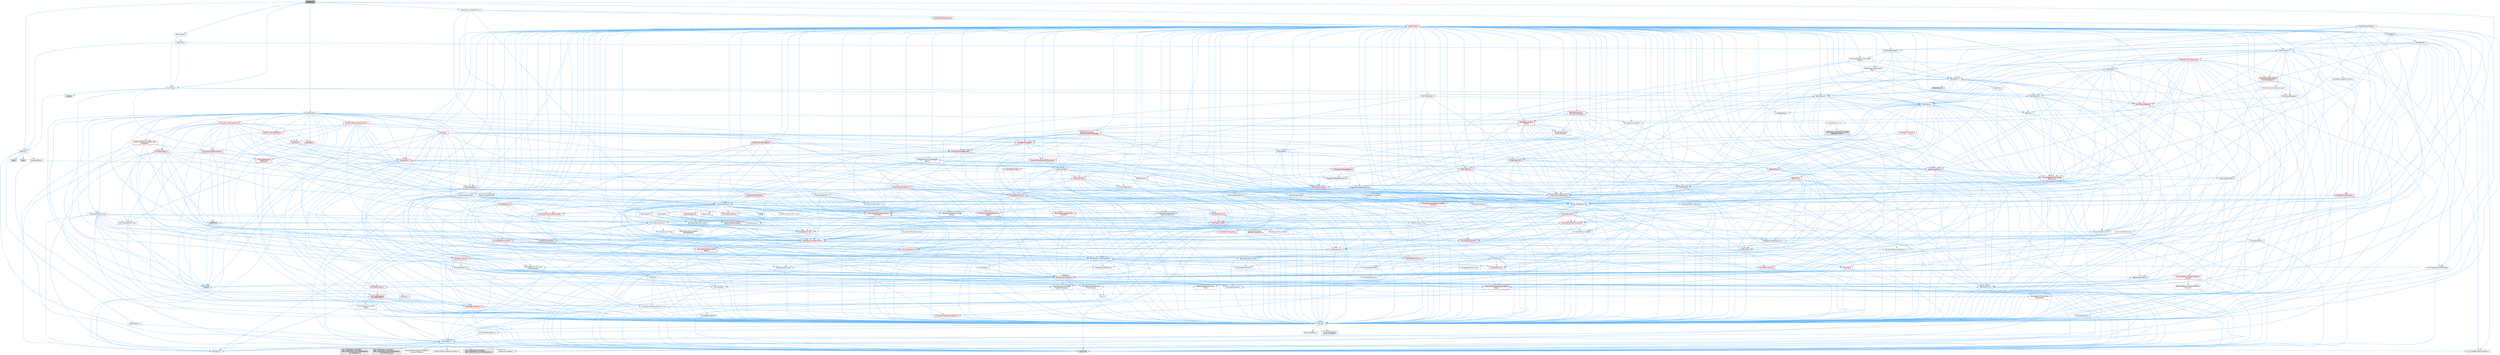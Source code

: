 digraph "KMeans.h"
{
 // INTERACTIVE_SVG=YES
 // LATEX_PDF_SIZE
  bgcolor="transparent";
  edge [fontname=Helvetica,fontsize=10,labelfontname=Helvetica,labelfontsize=10];
  node [fontname=Helvetica,fontsize=10,shape=box,height=0.2,width=0.4];
  Node1 [id="Node000001",label="KMeans.h",height=0.2,width=0.4,color="gray40", fillcolor="grey60", style="filled", fontcolor="black",tooltip=" "];
  Node1 -> Node2 [id="edge1_Node000001_Node000002",color="steelblue1",style="solid",tooltip=" "];
  Node2 [id="Node000002",label="Math/RandomStream.h",height=0.2,width=0.4,color="grey40", fillcolor="white", style="filled",URL="$d0/de4/RandomStream_8h.html",tooltip=" "];
  Node2 -> Node3 [id="edge2_Node000002_Node000003",color="steelblue1",style="solid",tooltip=" "];
  Node3 [id="Node000003",label="CoreTypes.h",height=0.2,width=0.4,color="grey40", fillcolor="white", style="filled",URL="$dc/dec/CoreTypes_8h.html",tooltip=" "];
  Node3 -> Node4 [id="edge3_Node000003_Node000004",color="steelblue1",style="solid",tooltip=" "];
  Node4 [id="Node000004",label="HAL/Platform.h",height=0.2,width=0.4,color="grey40", fillcolor="white", style="filled",URL="$d9/dd0/Platform_8h.html",tooltip=" "];
  Node4 -> Node5 [id="edge4_Node000004_Node000005",color="steelblue1",style="solid",tooltip=" "];
  Node5 [id="Node000005",label="Misc/Build.h",height=0.2,width=0.4,color="grey40", fillcolor="white", style="filled",URL="$d3/dbb/Build_8h.html",tooltip=" "];
  Node4 -> Node6 [id="edge5_Node000004_Node000006",color="steelblue1",style="solid",tooltip=" "];
  Node6 [id="Node000006",label="Misc/LargeWorldCoordinates.h",height=0.2,width=0.4,color="grey40", fillcolor="white", style="filled",URL="$d2/dcb/LargeWorldCoordinates_8h.html",tooltip=" "];
  Node4 -> Node7 [id="edge6_Node000004_Node000007",color="steelblue1",style="solid",tooltip=" "];
  Node7 [id="Node000007",label="type_traits",height=0.2,width=0.4,color="grey60", fillcolor="#E0E0E0", style="filled",tooltip=" "];
  Node4 -> Node8 [id="edge7_Node000004_Node000008",color="steelblue1",style="solid",tooltip=" "];
  Node8 [id="Node000008",label="PreprocessorHelpers.h",height=0.2,width=0.4,color="grey40", fillcolor="white", style="filled",URL="$db/ddb/PreprocessorHelpers_8h.html",tooltip=" "];
  Node4 -> Node9 [id="edge8_Node000004_Node000009",color="steelblue1",style="solid",tooltip=" "];
  Node9 [id="Node000009",label="UBT_COMPILED_PLATFORM\l/UBT_COMPILED_PLATFORMPlatform\lCompilerPreSetup.h",height=0.2,width=0.4,color="grey60", fillcolor="#E0E0E0", style="filled",tooltip=" "];
  Node4 -> Node10 [id="edge9_Node000004_Node000010",color="steelblue1",style="solid",tooltip=" "];
  Node10 [id="Node000010",label="GenericPlatform/GenericPlatform\lCompilerPreSetup.h",height=0.2,width=0.4,color="grey40", fillcolor="white", style="filled",URL="$d9/dc8/GenericPlatformCompilerPreSetup_8h.html",tooltip=" "];
  Node4 -> Node11 [id="edge10_Node000004_Node000011",color="steelblue1",style="solid",tooltip=" "];
  Node11 [id="Node000011",label="GenericPlatform/GenericPlatform.h",height=0.2,width=0.4,color="grey40", fillcolor="white", style="filled",URL="$d6/d84/GenericPlatform_8h.html",tooltip=" "];
  Node4 -> Node12 [id="edge11_Node000004_Node000012",color="steelblue1",style="solid",tooltip=" "];
  Node12 [id="Node000012",label="UBT_COMPILED_PLATFORM\l/UBT_COMPILED_PLATFORMPlatform.h",height=0.2,width=0.4,color="grey60", fillcolor="#E0E0E0", style="filled",tooltip=" "];
  Node4 -> Node13 [id="edge12_Node000004_Node000013",color="steelblue1",style="solid",tooltip=" "];
  Node13 [id="Node000013",label="UBT_COMPILED_PLATFORM\l/UBT_COMPILED_PLATFORMPlatform\lCompilerSetup.h",height=0.2,width=0.4,color="grey60", fillcolor="#E0E0E0", style="filled",tooltip=" "];
  Node3 -> Node14 [id="edge13_Node000003_Node000014",color="steelblue1",style="solid",tooltip=" "];
  Node14 [id="Node000014",label="ProfilingDebugging\l/UMemoryDefines.h",height=0.2,width=0.4,color="grey40", fillcolor="white", style="filled",URL="$d2/da2/UMemoryDefines_8h.html",tooltip=" "];
  Node3 -> Node15 [id="edge14_Node000003_Node000015",color="steelblue1",style="solid",tooltip=" "];
  Node15 [id="Node000015",label="Misc/CoreMiscDefines.h",height=0.2,width=0.4,color="grey40", fillcolor="white", style="filled",URL="$da/d38/CoreMiscDefines_8h.html",tooltip=" "];
  Node15 -> Node4 [id="edge15_Node000015_Node000004",color="steelblue1",style="solid",tooltip=" "];
  Node15 -> Node8 [id="edge16_Node000015_Node000008",color="steelblue1",style="solid",tooltip=" "];
  Node3 -> Node16 [id="edge17_Node000003_Node000016",color="steelblue1",style="solid",tooltip=" "];
  Node16 [id="Node000016",label="Misc/CoreDefines.h",height=0.2,width=0.4,color="grey40", fillcolor="white", style="filled",URL="$d3/dd2/CoreDefines_8h.html",tooltip=" "];
  Node2 -> Node17 [id="edge18_Node000002_Node000017",color="steelblue1",style="solid",tooltip=" "];
  Node17 [id="Node000017",label="Math/Box.h",height=0.2,width=0.4,color="grey40", fillcolor="white", style="filled",URL="$de/d0f/Box_8h.html",tooltip=" "];
  Node17 -> Node3 [id="edge19_Node000017_Node000003",color="steelblue1",style="solid",tooltip=" "];
  Node17 -> Node18 [id="edge20_Node000017_Node000018",color="steelblue1",style="solid",tooltip=" "];
  Node18 [id="Node000018",label="Misc/AssertionMacros.h",height=0.2,width=0.4,color="red", fillcolor="#FFF0F0", style="filled",URL="$d0/dfa/AssertionMacros_8h.html",tooltip=" "];
  Node18 -> Node3 [id="edge21_Node000018_Node000003",color="steelblue1",style="solid",tooltip=" "];
  Node18 -> Node4 [id="edge22_Node000018_Node000004",color="steelblue1",style="solid",tooltip=" "];
  Node18 -> Node19 [id="edge23_Node000018_Node000019",color="steelblue1",style="solid",tooltip=" "];
  Node19 [id="Node000019",label="HAL/PlatformMisc.h",height=0.2,width=0.4,color="red", fillcolor="#FFF0F0", style="filled",URL="$d0/df5/PlatformMisc_8h.html",tooltip=" "];
  Node19 -> Node3 [id="edge24_Node000019_Node000003",color="steelblue1",style="solid",tooltip=" "];
  Node19 -> Node47 [id="edge25_Node000019_Node000047",color="steelblue1",style="solid",tooltip=" "];
  Node47 [id="Node000047",label="ProfilingDebugging\l/CpuProfilerTrace.h",height=0.2,width=0.4,color="red", fillcolor="#FFF0F0", style="filled",URL="$da/dcb/CpuProfilerTrace_8h.html",tooltip=" "];
  Node47 -> Node3 [id="edge26_Node000047_Node000003",color="steelblue1",style="solid",tooltip=" "];
  Node47 -> Node27 [id="edge27_Node000047_Node000027",color="steelblue1",style="solid",tooltip=" "];
  Node27 [id="Node000027",label="Containers/ContainersFwd.h",height=0.2,width=0.4,color="grey40", fillcolor="white", style="filled",URL="$d4/d0a/ContainersFwd_8h.html",tooltip=" "];
  Node27 -> Node4 [id="edge28_Node000027_Node000004",color="steelblue1",style="solid",tooltip=" "];
  Node27 -> Node3 [id="edge29_Node000027_Node000003",color="steelblue1",style="solid",tooltip=" "];
  Node27 -> Node24 [id="edge30_Node000027_Node000024",color="steelblue1",style="solid",tooltip=" "];
  Node24 [id="Node000024",label="Traits/IsContiguousContainer.h",height=0.2,width=0.4,color="red", fillcolor="#FFF0F0", style="filled",URL="$d5/d3c/IsContiguousContainer_8h.html",tooltip=" "];
  Node24 -> Node3 [id="edge31_Node000024_Node000003",color="steelblue1",style="solid",tooltip=" "];
  Node47 -> Node48 [id="edge32_Node000047_Node000048",color="steelblue1",style="solid",tooltip=" "];
  Node48 [id="Node000048",label="HAL/PlatformAtomics.h",height=0.2,width=0.4,color="red", fillcolor="#FFF0F0", style="filled",URL="$d3/d36/PlatformAtomics_8h.html",tooltip=" "];
  Node48 -> Node3 [id="edge33_Node000048_Node000003",color="steelblue1",style="solid",tooltip=" "];
  Node47 -> Node8 [id="edge34_Node000047_Node000008",color="steelblue1",style="solid",tooltip=" "];
  Node47 -> Node5 [id="edge35_Node000047_Node000005",color="steelblue1",style="solid",tooltip=" "];
  Node18 -> Node8 [id="edge36_Node000018_Node000008",color="steelblue1",style="solid",tooltip=" "];
  Node18 -> Node55 [id="edge37_Node000018_Node000055",color="steelblue1",style="solid",tooltip=" "];
  Node55 [id="Node000055",label="Templates/EnableIf.h",height=0.2,width=0.4,color="grey40", fillcolor="white", style="filled",URL="$d7/d60/EnableIf_8h.html",tooltip=" "];
  Node55 -> Node3 [id="edge38_Node000055_Node000003",color="steelblue1",style="solid",tooltip=" "];
  Node18 -> Node56 [id="edge39_Node000018_Node000056",color="steelblue1",style="solid",tooltip=" "];
  Node56 [id="Node000056",label="Templates/IsArrayOrRefOf\lTypeByPredicate.h",height=0.2,width=0.4,color="grey40", fillcolor="white", style="filled",URL="$d6/da1/IsArrayOrRefOfTypeByPredicate_8h.html",tooltip=" "];
  Node56 -> Node3 [id="edge40_Node000056_Node000003",color="steelblue1",style="solid",tooltip=" "];
  Node18 -> Node57 [id="edge41_Node000018_Node000057",color="steelblue1",style="solid",tooltip=" "];
  Node57 [id="Node000057",label="Templates/IsValidVariadic\lFunctionArg.h",height=0.2,width=0.4,color="grey40", fillcolor="white", style="filled",URL="$d0/dc8/IsValidVariadicFunctionArg_8h.html",tooltip=" "];
  Node57 -> Node3 [id="edge42_Node000057_Node000003",color="steelblue1",style="solid",tooltip=" "];
  Node57 -> Node58 [id="edge43_Node000057_Node000058",color="steelblue1",style="solid",tooltip=" "];
  Node58 [id="Node000058",label="IsEnum.h",height=0.2,width=0.4,color="grey40", fillcolor="white", style="filled",URL="$d4/de5/IsEnum_8h.html",tooltip=" "];
  Node57 -> Node7 [id="edge44_Node000057_Node000007",color="steelblue1",style="solid",tooltip=" "];
  Node18 -> Node59 [id="edge45_Node000018_Node000059",color="steelblue1",style="solid",tooltip=" "];
  Node59 [id="Node000059",label="Traits/IsCharEncodingCompatible\lWith.h",height=0.2,width=0.4,color="red", fillcolor="#FFF0F0", style="filled",URL="$df/dd1/IsCharEncodingCompatibleWith_8h.html",tooltip=" "];
  Node59 -> Node7 [id="edge46_Node000059_Node000007",color="steelblue1",style="solid",tooltip=" "];
  Node18 -> Node61 [id="edge47_Node000018_Node000061",color="steelblue1",style="solid",tooltip=" "];
  Node61 [id="Node000061",label="Misc/VarArgs.h",height=0.2,width=0.4,color="grey40", fillcolor="white", style="filled",URL="$d5/d6f/VarArgs_8h.html",tooltip=" "];
  Node61 -> Node3 [id="edge48_Node000061_Node000003",color="steelblue1",style="solid",tooltip=" "];
  Node18 -> Node68 [id="edge49_Node000018_Node000068",color="steelblue1",style="solid",tooltip=" "];
  Node68 [id="Node000068",label="atomic",height=0.2,width=0.4,color="grey60", fillcolor="#E0E0E0", style="filled",tooltip=" "];
  Node17 -> Node28 [id="edge50_Node000017_Node000028",color="steelblue1",style="solid",tooltip=" "];
  Node28 [id="Node000028",label="Math/MathFwd.h",height=0.2,width=0.4,color="grey40", fillcolor="white", style="filled",URL="$d2/d10/MathFwd_8h.html",tooltip=" "];
  Node28 -> Node4 [id="edge51_Node000028_Node000004",color="steelblue1",style="solid",tooltip=" "];
  Node17 -> Node69 [id="edge52_Node000017_Node000069",color="steelblue1",style="solid",tooltip=" "];
  Node69 [id="Node000069",label="Math/UnrealMathUtility.h",height=0.2,width=0.4,color="grey40", fillcolor="white", style="filled",URL="$db/db8/UnrealMathUtility_8h.html",tooltip=" "];
  Node69 -> Node3 [id="edge53_Node000069_Node000003",color="steelblue1",style="solid",tooltip=" "];
  Node69 -> Node18 [id="edge54_Node000069_Node000018",color="steelblue1",style="solid",tooltip=" "];
  Node69 -> Node70 [id="edge55_Node000069_Node000070",color="steelblue1",style="solid",tooltip=" "];
  Node70 [id="Node000070",label="HAL/PlatformMath.h",height=0.2,width=0.4,color="red", fillcolor="#FFF0F0", style="filled",URL="$dc/d53/PlatformMath_8h.html",tooltip=" "];
  Node70 -> Node3 [id="edge56_Node000070_Node000003",color="steelblue1",style="solid",tooltip=" "];
  Node69 -> Node28 [id="edge57_Node000069_Node000028",color="steelblue1",style="solid",tooltip=" "];
  Node69 -> Node64 [id="edge58_Node000069_Node000064",color="steelblue1",style="solid",tooltip=" "];
  Node64 [id="Node000064",label="Templates/Identity.h",height=0.2,width=0.4,color="grey40", fillcolor="white", style="filled",URL="$d0/dd5/Identity_8h.html",tooltip=" "];
  Node69 -> Node63 [id="edge59_Node000069_Node000063",color="steelblue1",style="solid",tooltip=" "];
  Node63 [id="Node000063",label="Templates/Requires.h",height=0.2,width=0.4,color="grey40", fillcolor="white", style="filled",URL="$dc/d96/Requires_8h.html",tooltip=" "];
  Node63 -> Node55 [id="edge60_Node000063_Node000055",color="steelblue1",style="solid",tooltip=" "];
  Node63 -> Node7 [id="edge61_Node000063_Node000007",color="steelblue1",style="solid",tooltip=" "];
  Node17 -> Node89 [id="edge62_Node000017_Node000089",color="steelblue1",style="solid",tooltip=" "];
  Node89 [id="Node000089",label="Containers/UnrealString.h",height=0.2,width=0.4,color="red", fillcolor="#FFF0F0", style="filled",URL="$d5/dba/UnrealString_8h.html",tooltip=" "];
  Node17 -> Node93 [id="edge63_Node000017_Node000093",color="steelblue1",style="solid",tooltip=" "];
  Node93 [id="Node000093",label="Math/Vector.h",height=0.2,width=0.4,color="grey40", fillcolor="white", style="filled",URL="$d6/dbe/Vector_8h.html",tooltip=" "];
  Node93 -> Node3 [id="edge64_Node000093_Node000003",color="steelblue1",style="solid",tooltip=" "];
  Node93 -> Node18 [id="edge65_Node000093_Node000018",color="steelblue1",style="solid",tooltip=" "];
  Node93 -> Node28 [id="edge66_Node000093_Node000028",color="steelblue1",style="solid",tooltip=" "];
  Node93 -> Node41 [id="edge67_Node000093_Node000041",color="steelblue1",style="solid",tooltip=" "];
  Node41 [id="Node000041",label="Math/NumericLimits.h",height=0.2,width=0.4,color="grey40", fillcolor="white", style="filled",URL="$df/d1b/NumericLimits_8h.html",tooltip=" "];
  Node41 -> Node3 [id="edge68_Node000041_Node000003",color="steelblue1",style="solid",tooltip=" "];
  Node93 -> Node94 [id="edge69_Node000093_Node000094",color="steelblue1",style="solid",tooltip=" "];
  Node94 [id="Node000094",label="Misc/Crc.h",height=0.2,width=0.4,color="red", fillcolor="#FFF0F0", style="filled",URL="$d4/dd2/Crc_8h.html",tooltip=" "];
  Node94 -> Node3 [id="edge70_Node000094_Node000003",color="steelblue1",style="solid",tooltip=" "];
  Node94 -> Node95 [id="edge71_Node000094_Node000095",color="steelblue1",style="solid",tooltip=" "];
  Node95 [id="Node000095",label="HAL/PlatformString.h",height=0.2,width=0.4,color="red", fillcolor="#FFF0F0", style="filled",URL="$db/db5/PlatformString_8h.html",tooltip=" "];
  Node95 -> Node3 [id="edge72_Node000095_Node000003",color="steelblue1",style="solid",tooltip=" "];
  Node94 -> Node18 [id="edge73_Node000094_Node000018",color="steelblue1",style="solid",tooltip=" "];
  Node94 -> Node97 [id="edge74_Node000094_Node000097",color="steelblue1",style="solid",tooltip=" "];
  Node97 [id="Node000097",label="Misc/CString.h",height=0.2,width=0.4,color="grey40", fillcolor="white", style="filled",URL="$d2/d49/CString_8h.html",tooltip=" "];
  Node97 -> Node3 [id="edge75_Node000097_Node000003",color="steelblue1",style="solid",tooltip=" "];
  Node97 -> Node31 [id="edge76_Node000097_Node000031",color="steelblue1",style="solid",tooltip=" "];
  Node31 [id="Node000031",label="HAL/PlatformCrt.h",height=0.2,width=0.4,color="red", fillcolor="#FFF0F0", style="filled",URL="$d8/d75/PlatformCrt_8h.html",tooltip=" "];
  Node97 -> Node95 [id="edge77_Node000097_Node000095",color="steelblue1",style="solid",tooltip=" "];
  Node97 -> Node18 [id="edge78_Node000097_Node000018",color="steelblue1",style="solid",tooltip=" "];
  Node97 -> Node98 [id="edge79_Node000097_Node000098",color="steelblue1",style="solid",tooltip=" "];
  Node98 [id="Node000098",label="Misc/Char.h",height=0.2,width=0.4,color="red", fillcolor="#FFF0F0", style="filled",URL="$d0/d58/Char_8h.html",tooltip=" "];
  Node98 -> Node3 [id="edge80_Node000098_Node000003",color="steelblue1",style="solid",tooltip=" "];
  Node98 -> Node7 [id="edge81_Node000098_Node000007",color="steelblue1",style="solid",tooltip=" "];
  Node97 -> Node61 [id="edge82_Node000097_Node000061",color="steelblue1",style="solid",tooltip=" "];
  Node97 -> Node56 [id="edge83_Node000097_Node000056",color="steelblue1",style="solid",tooltip=" "];
  Node97 -> Node57 [id="edge84_Node000097_Node000057",color="steelblue1",style="solid",tooltip=" "];
  Node97 -> Node59 [id="edge85_Node000097_Node000059",color="steelblue1",style="solid",tooltip=" "];
  Node94 -> Node98 [id="edge86_Node000094_Node000098",color="steelblue1",style="solid",tooltip=" "];
  Node94 -> Node76 [id="edge87_Node000094_Node000076",color="steelblue1",style="solid",tooltip=" "];
  Node76 [id="Node000076",label="Templates/UnrealTypeTraits.h",height=0.2,width=0.4,color="grey40", fillcolor="white", style="filled",URL="$d2/d2d/UnrealTypeTraits_8h.html",tooltip=" "];
  Node76 -> Node3 [id="edge88_Node000076_Node000003",color="steelblue1",style="solid",tooltip=" "];
  Node76 -> Node77 [id="edge89_Node000076_Node000077",color="steelblue1",style="solid",tooltip=" "];
  Node77 [id="Node000077",label="Templates/IsPointer.h",height=0.2,width=0.4,color="grey40", fillcolor="white", style="filled",URL="$d7/d05/IsPointer_8h.html",tooltip=" "];
  Node77 -> Node3 [id="edge90_Node000077_Node000003",color="steelblue1",style="solid",tooltip=" "];
  Node76 -> Node18 [id="edge91_Node000076_Node000018",color="steelblue1",style="solid",tooltip=" "];
  Node76 -> Node72 [id="edge92_Node000076_Node000072",color="steelblue1",style="solid",tooltip=" "];
  Node72 [id="Node000072",label="Templates/AndOrNot.h",height=0.2,width=0.4,color="grey40", fillcolor="white", style="filled",URL="$db/d0a/AndOrNot_8h.html",tooltip=" "];
  Node72 -> Node3 [id="edge93_Node000072_Node000003",color="steelblue1",style="solid",tooltip=" "];
  Node76 -> Node55 [id="edge94_Node000076_Node000055",color="steelblue1",style="solid",tooltip=" "];
  Node76 -> Node78 [id="edge95_Node000076_Node000078",color="steelblue1",style="solid",tooltip=" "];
  Node78 [id="Node000078",label="Templates/IsArithmetic.h",height=0.2,width=0.4,color="grey40", fillcolor="white", style="filled",URL="$d2/d5d/IsArithmetic_8h.html",tooltip=" "];
  Node78 -> Node3 [id="edge96_Node000078_Node000003",color="steelblue1",style="solid",tooltip=" "];
  Node76 -> Node58 [id="edge97_Node000076_Node000058",color="steelblue1",style="solid",tooltip=" "];
  Node76 -> Node79 [id="edge98_Node000076_Node000079",color="steelblue1",style="solid",tooltip=" "];
  Node79 [id="Node000079",label="Templates/Models.h",height=0.2,width=0.4,color="grey40", fillcolor="white", style="filled",URL="$d3/d0c/Models_8h.html",tooltip=" "];
  Node79 -> Node64 [id="edge99_Node000079_Node000064",color="steelblue1",style="solid",tooltip=" "];
  Node76 -> Node80 [id="edge100_Node000076_Node000080",color="steelblue1",style="solid",tooltip=" "];
  Node80 [id="Node000080",label="Templates/IsPODType.h",height=0.2,width=0.4,color="grey40", fillcolor="white", style="filled",URL="$d7/db1/IsPODType_8h.html",tooltip=" "];
  Node80 -> Node3 [id="edge101_Node000080_Node000003",color="steelblue1",style="solid",tooltip=" "];
  Node76 -> Node81 [id="edge102_Node000076_Node000081",color="steelblue1",style="solid",tooltip=" "];
  Node81 [id="Node000081",label="Templates/IsUECoreType.h",height=0.2,width=0.4,color="grey40", fillcolor="white", style="filled",URL="$d1/db8/IsUECoreType_8h.html",tooltip=" "];
  Node81 -> Node3 [id="edge103_Node000081_Node000003",color="steelblue1",style="solid",tooltip=" "];
  Node81 -> Node7 [id="edge104_Node000081_Node000007",color="steelblue1",style="solid",tooltip=" "];
  Node76 -> Node82 [id="edge105_Node000076_Node000082",color="steelblue1",style="solid",tooltip=" "];
  Node82 [id="Node000082",label="Templates/IsTriviallyCopy\lConstructible.h",height=0.2,width=0.4,color="grey40", fillcolor="white", style="filled",URL="$d3/d78/IsTriviallyCopyConstructible_8h.html",tooltip=" "];
  Node82 -> Node3 [id="edge106_Node000082_Node000003",color="steelblue1",style="solid",tooltip=" "];
  Node82 -> Node7 [id="edge107_Node000082_Node000007",color="steelblue1",style="solid",tooltip=" "];
  Node93 -> Node69 [id="edge108_Node000093_Node000069",color="steelblue1",style="solid",tooltip=" "];
  Node93 -> Node89 [id="edge109_Node000093_Node000089",color="steelblue1",style="solid",tooltip=" "];
  Node93 -> Node102 [id="edge110_Node000093_Node000102",color="steelblue1",style="solid",tooltip=" "];
  Node102 [id="Node000102",label="Misc/Parse.h",height=0.2,width=0.4,color="red", fillcolor="#FFF0F0", style="filled",URL="$dc/d71/Parse_8h.html",tooltip=" "];
  Node102 -> Node89 [id="edge111_Node000102_Node000089",color="steelblue1",style="solid",tooltip=" "];
  Node102 -> Node3 [id="edge112_Node000102_Node000003",color="steelblue1",style="solid",tooltip=" "];
  Node102 -> Node31 [id="edge113_Node000102_Node000031",color="steelblue1",style="solid",tooltip=" "];
  Node102 -> Node5 [id="edge114_Node000102_Node000005",color="steelblue1",style="solid",tooltip=" "];
  Node102 -> Node43 [id="edge115_Node000102_Node000043",color="steelblue1",style="solid",tooltip=" "];
  Node43 [id="Node000043",label="Misc/EnumClassFlags.h",height=0.2,width=0.4,color="grey40", fillcolor="white", style="filled",URL="$d8/de7/EnumClassFlags_8h.html",tooltip=" "];
  Node102 -> Node103 [id="edge116_Node000102_Node000103",color="steelblue1",style="solid",tooltip=" "];
  Node103 [id="Node000103",label="Templates/Function.h",height=0.2,width=0.4,color="red", fillcolor="#FFF0F0", style="filled",URL="$df/df5/Function_8h.html",tooltip=" "];
  Node103 -> Node3 [id="edge117_Node000103_Node000003",color="steelblue1",style="solid",tooltip=" "];
  Node103 -> Node18 [id="edge118_Node000103_Node000018",color="steelblue1",style="solid",tooltip=" "];
  Node103 -> Node104 [id="edge119_Node000103_Node000104",color="steelblue1",style="solid",tooltip=" "];
  Node104 [id="Node000104",label="Misc/IntrusiveUnsetOptional\lState.h",height=0.2,width=0.4,color="red", fillcolor="#FFF0F0", style="filled",URL="$d2/d0a/IntrusiveUnsetOptionalState_8h.html",tooltip=" "];
  Node103 -> Node106 [id="edge120_Node000103_Node000106",color="steelblue1",style="solid",tooltip=" "];
  Node106 [id="Node000106",label="HAL/UnrealMemory.h",height=0.2,width=0.4,color="red", fillcolor="#FFF0F0", style="filled",URL="$d9/d96/UnrealMemory_8h.html",tooltip=" "];
  Node106 -> Node3 [id="edge121_Node000106_Node000003",color="steelblue1",style="solid",tooltip=" "];
  Node106 -> Node108 [id="edge122_Node000106_Node000108",color="steelblue1",style="solid",tooltip=" "];
  Node108 [id="Node000108",label="HAL/MemoryBase.h",height=0.2,width=0.4,color="red", fillcolor="#FFF0F0", style="filled",URL="$d6/d9f/MemoryBase_8h.html",tooltip=" "];
  Node108 -> Node3 [id="edge123_Node000108_Node000003",color="steelblue1",style="solid",tooltip=" "];
  Node108 -> Node48 [id="edge124_Node000108_Node000048",color="steelblue1",style="solid",tooltip=" "];
  Node108 -> Node31 [id="edge125_Node000108_Node000031",color="steelblue1",style="solid",tooltip=" "];
  Node108 -> Node109 [id="edge126_Node000108_Node000109",color="steelblue1",style="solid",tooltip=" "];
  Node109 [id="Node000109",label="Misc/Exec.h",height=0.2,width=0.4,color="grey40", fillcolor="white", style="filled",URL="$de/ddb/Exec_8h.html",tooltip=" "];
  Node109 -> Node3 [id="edge127_Node000109_Node000003",color="steelblue1",style="solid",tooltip=" "];
  Node109 -> Node18 [id="edge128_Node000109_Node000018",color="steelblue1",style="solid",tooltip=" "];
  Node108 -> Node110 [id="edge129_Node000108_Node000110",color="steelblue1",style="solid",tooltip=" "];
  Node110 [id="Node000110",label="Misc/OutputDevice.h",height=0.2,width=0.4,color="grey40", fillcolor="white", style="filled",URL="$d7/d32/OutputDevice_8h.html",tooltip=" "];
  Node110 -> Node26 [id="edge130_Node000110_Node000026",color="steelblue1",style="solid",tooltip=" "];
  Node26 [id="Node000026",label="CoreFwd.h",height=0.2,width=0.4,color="grey40", fillcolor="white", style="filled",URL="$d1/d1e/CoreFwd_8h.html",tooltip=" "];
  Node26 -> Node3 [id="edge131_Node000026_Node000003",color="steelblue1",style="solid",tooltip=" "];
  Node26 -> Node27 [id="edge132_Node000026_Node000027",color="steelblue1",style="solid",tooltip=" "];
  Node26 -> Node28 [id="edge133_Node000026_Node000028",color="steelblue1",style="solid",tooltip=" "];
  Node26 -> Node29 [id="edge134_Node000026_Node000029",color="steelblue1",style="solid",tooltip=" "];
  Node29 [id="Node000029",label="UObject/UObjectHierarchy\lFwd.h",height=0.2,width=0.4,color="grey40", fillcolor="white", style="filled",URL="$d3/d13/UObjectHierarchyFwd_8h.html",tooltip=" "];
  Node110 -> Node3 [id="edge135_Node000110_Node000003",color="steelblue1",style="solid",tooltip=" "];
  Node110 -> Node111 [id="edge136_Node000110_Node000111",color="steelblue1",style="solid",tooltip=" "];
  Node111 [id="Node000111",label="Logging/LogVerbosity.h",height=0.2,width=0.4,color="grey40", fillcolor="white", style="filled",URL="$d2/d8f/LogVerbosity_8h.html",tooltip=" "];
  Node111 -> Node3 [id="edge137_Node000111_Node000003",color="steelblue1",style="solid",tooltip=" "];
  Node110 -> Node61 [id="edge138_Node000110_Node000061",color="steelblue1",style="solid",tooltip=" "];
  Node110 -> Node56 [id="edge139_Node000110_Node000056",color="steelblue1",style="solid",tooltip=" "];
  Node110 -> Node57 [id="edge140_Node000110_Node000057",color="steelblue1",style="solid",tooltip=" "];
  Node110 -> Node59 [id="edge141_Node000110_Node000059",color="steelblue1",style="solid",tooltip=" "];
  Node106 -> Node117 [id="edge142_Node000106_Node000117",color="steelblue1",style="solid",tooltip=" "];
  Node117 [id="Node000117",label="HAL/PlatformMemory.h",height=0.2,width=0.4,color="red", fillcolor="#FFF0F0", style="filled",URL="$de/d68/PlatformMemory_8h.html",tooltip=" "];
  Node117 -> Node3 [id="edge143_Node000117_Node000003",color="steelblue1",style="solid",tooltip=" "];
  Node106 -> Node77 [id="edge144_Node000106_Node000077",color="steelblue1",style="solid",tooltip=" "];
  Node103 -> Node76 [id="edge145_Node000103_Node000076",color="steelblue1",style="solid",tooltip=" "];
  Node103 -> Node121 [id="edge146_Node000103_Node000121",color="steelblue1",style="solid",tooltip=" "];
  Node121 [id="Node000121",label="Templates/Invoke.h",height=0.2,width=0.4,color="red", fillcolor="#FFF0F0", style="filled",URL="$d7/deb/Invoke_8h.html",tooltip=" "];
  Node121 -> Node3 [id="edge147_Node000121_Node000003",color="steelblue1",style="solid",tooltip=" "];
  Node121 -> Node123 [id="edge148_Node000121_Node000123",color="steelblue1",style="solid",tooltip=" "];
  Node123 [id="Node000123",label="Templates/UnrealTemplate.h",height=0.2,width=0.4,color="red", fillcolor="#FFF0F0", style="filled",URL="$d4/d24/UnrealTemplate_8h.html",tooltip=" "];
  Node123 -> Node3 [id="edge149_Node000123_Node000003",color="steelblue1",style="solid",tooltip=" "];
  Node123 -> Node77 [id="edge150_Node000123_Node000077",color="steelblue1",style="solid",tooltip=" "];
  Node123 -> Node106 [id="edge151_Node000123_Node000106",color="steelblue1",style="solid",tooltip=" "];
  Node123 -> Node76 [id="edge152_Node000123_Node000076",color="steelblue1",style="solid",tooltip=" "];
  Node123 -> Node74 [id="edge153_Node000123_Node000074",color="steelblue1",style="solid",tooltip=" "];
  Node74 [id="Node000074",label="Templates/RemoveReference.h",height=0.2,width=0.4,color="grey40", fillcolor="white", style="filled",URL="$da/dbe/RemoveReference_8h.html",tooltip=" "];
  Node74 -> Node3 [id="edge154_Node000074_Node000003",color="steelblue1",style="solid",tooltip=" "];
  Node123 -> Node63 [id="edge155_Node000123_Node000063",color="steelblue1",style="solid",tooltip=" "];
  Node123 -> Node86 [id="edge156_Node000123_Node000086",color="steelblue1",style="solid",tooltip=" "];
  Node86 [id="Node000086",label="Templates/TypeCompatible\lBytes.h",height=0.2,width=0.4,color="red", fillcolor="#FFF0F0", style="filled",URL="$df/d0a/TypeCompatibleBytes_8h.html",tooltip=" "];
  Node86 -> Node3 [id="edge157_Node000086_Node000003",color="steelblue1",style="solid",tooltip=" "];
  Node86 -> Node7 [id="edge158_Node000086_Node000007",color="steelblue1",style="solid",tooltip=" "];
  Node123 -> Node64 [id="edge159_Node000123_Node000064",color="steelblue1",style="solid",tooltip=" "];
  Node123 -> Node24 [id="edge160_Node000123_Node000024",color="steelblue1",style="solid",tooltip=" "];
  Node123 -> Node7 [id="edge161_Node000123_Node000007",color="steelblue1",style="solid",tooltip=" "];
  Node121 -> Node7 [id="edge162_Node000121_Node000007",color="steelblue1",style="solid",tooltip=" "];
  Node103 -> Node123 [id="edge163_Node000103_Node000123",color="steelblue1",style="solid",tooltip=" "];
  Node103 -> Node63 [id="edge164_Node000103_Node000063",color="steelblue1",style="solid",tooltip=" "];
  Node103 -> Node69 [id="edge165_Node000103_Node000069",color="steelblue1",style="solid",tooltip=" "];
  Node103 -> Node7 [id="edge166_Node000103_Node000007",color="steelblue1",style="solid",tooltip=" "];
  Node93 -> Node127 [id="edge167_Node000093_Node000127",color="steelblue1",style="solid",tooltip=" "];
  Node127 [id="Node000127",label="Misc/LargeWorldCoordinates\lSerializer.h",height=0.2,width=0.4,color="red", fillcolor="#FFF0F0", style="filled",URL="$d7/df9/LargeWorldCoordinatesSerializer_8h.html",tooltip=" "];
  Node127 -> Node128 [id="edge168_Node000127_Node000128",color="steelblue1",style="solid",tooltip=" "];
  Node128 [id="Node000128",label="UObject/NameTypes.h",height=0.2,width=0.4,color="red", fillcolor="#FFF0F0", style="filled",URL="$d6/d35/NameTypes_8h.html",tooltip=" "];
  Node128 -> Node3 [id="edge169_Node000128_Node000003",color="steelblue1",style="solid",tooltip=" "];
  Node128 -> Node18 [id="edge170_Node000128_Node000018",color="steelblue1",style="solid",tooltip=" "];
  Node128 -> Node106 [id="edge171_Node000128_Node000106",color="steelblue1",style="solid",tooltip=" "];
  Node128 -> Node76 [id="edge172_Node000128_Node000076",color="steelblue1",style="solid",tooltip=" "];
  Node128 -> Node123 [id="edge173_Node000128_Node000123",color="steelblue1",style="solid",tooltip=" "];
  Node128 -> Node89 [id="edge174_Node000128_Node000089",color="steelblue1",style="solid",tooltip=" "];
  Node128 -> Node132 [id="edge175_Node000128_Node000132",color="steelblue1",style="solid",tooltip=" "];
  Node132 [id="Node000132",label="Containers/StringConv.h",height=0.2,width=0.4,color="grey40", fillcolor="white", style="filled",URL="$d3/ddf/StringConv_8h.html",tooltip=" "];
  Node132 -> Node3 [id="edge176_Node000132_Node000003",color="steelblue1",style="solid",tooltip=" "];
  Node132 -> Node18 [id="edge177_Node000132_Node000018",color="steelblue1",style="solid",tooltip=" "];
  Node132 -> Node133 [id="edge178_Node000132_Node000133",color="steelblue1",style="solid",tooltip=" "];
  Node133 [id="Node000133",label="Containers/ContainerAllocation\lPolicies.h",height=0.2,width=0.4,color="red", fillcolor="#FFF0F0", style="filled",URL="$d7/dff/ContainerAllocationPolicies_8h.html",tooltip=" "];
  Node133 -> Node3 [id="edge179_Node000133_Node000003",color="steelblue1",style="solid",tooltip=" "];
  Node133 -> Node133 [id="edge180_Node000133_Node000133",color="steelblue1",style="solid",tooltip=" "];
  Node133 -> Node70 [id="edge181_Node000133_Node000070",color="steelblue1",style="solid",tooltip=" "];
  Node133 -> Node106 [id="edge182_Node000133_Node000106",color="steelblue1",style="solid",tooltip=" "];
  Node133 -> Node41 [id="edge183_Node000133_Node000041",color="steelblue1",style="solid",tooltip=" "];
  Node133 -> Node18 [id="edge184_Node000133_Node000018",color="steelblue1",style="solid",tooltip=" "];
  Node133 -> Node136 [id="edge185_Node000133_Node000136",color="steelblue1",style="solid",tooltip=" "];
  Node136 [id="Node000136",label="Templates/MemoryOps.h",height=0.2,width=0.4,color="red", fillcolor="#FFF0F0", style="filled",URL="$db/dea/MemoryOps_8h.html",tooltip=" "];
  Node136 -> Node3 [id="edge186_Node000136_Node000003",color="steelblue1",style="solid",tooltip=" "];
  Node136 -> Node106 [id="edge187_Node000136_Node000106",color="steelblue1",style="solid",tooltip=" "];
  Node136 -> Node116 [id="edge188_Node000136_Node000116",color="steelblue1",style="solid",tooltip=" "];
  Node116 [id="Node000116",label="Templates/IsTriviallyCopy\lAssignable.h",height=0.2,width=0.4,color="grey40", fillcolor="white", style="filled",URL="$d2/df2/IsTriviallyCopyAssignable_8h.html",tooltip=" "];
  Node116 -> Node3 [id="edge189_Node000116_Node000003",color="steelblue1",style="solid",tooltip=" "];
  Node116 -> Node7 [id="edge190_Node000116_Node000007",color="steelblue1",style="solid",tooltip=" "];
  Node136 -> Node82 [id="edge191_Node000136_Node000082",color="steelblue1",style="solid",tooltip=" "];
  Node136 -> Node63 [id="edge192_Node000136_Node000063",color="steelblue1",style="solid",tooltip=" "];
  Node136 -> Node76 [id="edge193_Node000136_Node000076",color="steelblue1",style="solid",tooltip=" "];
  Node136 -> Node7 [id="edge194_Node000136_Node000007",color="steelblue1",style="solid",tooltip=" "];
  Node133 -> Node86 [id="edge195_Node000133_Node000086",color="steelblue1",style="solid",tooltip=" "];
  Node133 -> Node7 [id="edge196_Node000133_Node000007",color="steelblue1",style="solid",tooltip=" "];
  Node132 -> Node137 [id="edge197_Node000132_Node000137",color="steelblue1",style="solid",tooltip=" "];
  Node137 [id="Node000137",label="Containers/Array.h",height=0.2,width=0.4,color="grey40", fillcolor="white", style="filled",URL="$df/dd0/Array_8h.html",tooltip=" "];
  Node137 -> Node3 [id="edge198_Node000137_Node000003",color="steelblue1",style="solid",tooltip=" "];
  Node137 -> Node18 [id="edge199_Node000137_Node000018",color="steelblue1",style="solid",tooltip=" "];
  Node137 -> Node104 [id="edge200_Node000137_Node000104",color="steelblue1",style="solid",tooltip=" "];
  Node137 -> Node138 [id="edge201_Node000137_Node000138",color="steelblue1",style="solid",tooltip=" "];
  Node138 [id="Node000138",label="Misc/ReverseIterate.h",height=0.2,width=0.4,color="red", fillcolor="#FFF0F0", style="filled",URL="$db/de3/ReverseIterate_8h.html",tooltip=" "];
  Node138 -> Node4 [id="edge202_Node000138_Node000004",color="steelblue1",style="solid",tooltip=" "];
  Node137 -> Node106 [id="edge203_Node000137_Node000106",color="steelblue1",style="solid",tooltip=" "];
  Node137 -> Node76 [id="edge204_Node000137_Node000076",color="steelblue1",style="solid",tooltip=" "];
  Node137 -> Node123 [id="edge205_Node000137_Node000123",color="steelblue1",style="solid",tooltip=" "];
  Node137 -> Node140 [id="edge206_Node000137_Node000140",color="steelblue1",style="solid",tooltip=" "];
  Node140 [id="Node000140",label="Containers/AllowShrinking.h",height=0.2,width=0.4,color="grey40", fillcolor="white", style="filled",URL="$d7/d1a/AllowShrinking_8h.html",tooltip=" "];
  Node140 -> Node3 [id="edge207_Node000140_Node000003",color="steelblue1",style="solid",tooltip=" "];
  Node137 -> Node133 [id="edge208_Node000137_Node000133",color="steelblue1",style="solid",tooltip=" "];
  Node137 -> Node141 [id="edge209_Node000137_Node000141",color="steelblue1",style="solid",tooltip=" "];
  Node141 [id="Node000141",label="Containers/ContainerElement\lTypeCompatibility.h",height=0.2,width=0.4,color="grey40", fillcolor="white", style="filled",URL="$df/ddf/ContainerElementTypeCompatibility_8h.html",tooltip=" "];
  Node141 -> Node3 [id="edge210_Node000141_Node000003",color="steelblue1",style="solid",tooltip=" "];
  Node141 -> Node76 [id="edge211_Node000141_Node000076",color="steelblue1",style="solid",tooltip=" "];
  Node137 -> Node142 [id="edge212_Node000137_Node000142",color="steelblue1",style="solid",tooltip=" "];
  Node142 [id="Node000142",label="Serialization/Archive.h",height=0.2,width=0.4,color="grey40", fillcolor="white", style="filled",URL="$d7/d3b/Archive_8h.html",tooltip=" "];
  Node142 -> Node26 [id="edge213_Node000142_Node000026",color="steelblue1",style="solid",tooltip=" "];
  Node142 -> Node3 [id="edge214_Node000142_Node000003",color="steelblue1",style="solid",tooltip=" "];
  Node142 -> Node143 [id="edge215_Node000142_Node000143",color="steelblue1",style="solid",tooltip=" "];
  Node143 [id="Node000143",label="HAL/PlatformProperties.h",height=0.2,width=0.4,color="red", fillcolor="#FFF0F0", style="filled",URL="$d9/db0/PlatformProperties_8h.html",tooltip=" "];
  Node143 -> Node3 [id="edge216_Node000143_Node000003",color="steelblue1",style="solid",tooltip=" "];
  Node142 -> Node146 [id="edge217_Node000142_Node000146",color="steelblue1",style="solid",tooltip=" "];
  Node146 [id="Node000146",label="Internationalization\l/TextNamespaceFwd.h",height=0.2,width=0.4,color="grey40", fillcolor="white", style="filled",URL="$d8/d97/TextNamespaceFwd_8h.html",tooltip=" "];
  Node146 -> Node3 [id="edge218_Node000146_Node000003",color="steelblue1",style="solid",tooltip=" "];
  Node142 -> Node28 [id="edge219_Node000142_Node000028",color="steelblue1",style="solid",tooltip=" "];
  Node142 -> Node18 [id="edge220_Node000142_Node000018",color="steelblue1",style="solid",tooltip=" "];
  Node142 -> Node5 [id="edge221_Node000142_Node000005",color="steelblue1",style="solid",tooltip=" "];
  Node142 -> Node42 [id="edge222_Node000142_Node000042",color="steelblue1",style="solid",tooltip=" "];
  Node42 [id="Node000042",label="Misc/CompressionFlags.h",height=0.2,width=0.4,color="grey40", fillcolor="white", style="filled",URL="$d9/d76/CompressionFlags_8h.html",tooltip=" "];
  Node142 -> Node147 [id="edge223_Node000142_Node000147",color="steelblue1",style="solid",tooltip=" "];
  Node147 [id="Node000147",label="Misc/EngineVersionBase.h",height=0.2,width=0.4,color="grey40", fillcolor="white", style="filled",URL="$d5/d2b/EngineVersionBase_8h.html",tooltip=" "];
  Node147 -> Node3 [id="edge224_Node000147_Node000003",color="steelblue1",style="solid",tooltip=" "];
  Node142 -> Node61 [id="edge225_Node000142_Node000061",color="steelblue1",style="solid",tooltip=" "];
  Node142 -> Node148 [id="edge226_Node000142_Node000148",color="steelblue1",style="solid",tooltip=" "];
  Node148 [id="Node000148",label="Serialization/ArchiveCook\lData.h",height=0.2,width=0.4,color="grey40", fillcolor="white", style="filled",URL="$dc/db6/ArchiveCookData_8h.html",tooltip=" "];
  Node148 -> Node4 [id="edge227_Node000148_Node000004",color="steelblue1",style="solid",tooltip=" "];
  Node142 -> Node149 [id="edge228_Node000142_Node000149",color="steelblue1",style="solid",tooltip=" "];
  Node149 [id="Node000149",label="Serialization/ArchiveSave\lPackageData.h",height=0.2,width=0.4,color="grey40", fillcolor="white", style="filled",URL="$d1/d37/ArchiveSavePackageData_8h.html",tooltip=" "];
  Node142 -> Node55 [id="edge229_Node000142_Node000055",color="steelblue1",style="solid",tooltip=" "];
  Node142 -> Node56 [id="edge230_Node000142_Node000056",color="steelblue1",style="solid",tooltip=" "];
  Node142 -> Node150 [id="edge231_Node000142_Node000150",color="steelblue1",style="solid",tooltip=" "];
  Node150 [id="Node000150",label="Templates/IsEnumClass.h",height=0.2,width=0.4,color="grey40", fillcolor="white", style="filled",URL="$d7/d15/IsEnumClass_8h.html",tooltip=" "];
  Node150 -> Node3 [id="edge232_Node000150_Node000003",color="steelblue1",style="solid",tooltip=" "];
  Node150 -> Node72 [id="edge233_Node000150_Node000072",color="steelblue1",style="solid",tooltip=" "];
  Node142 -> Node84 [id="edge234_Node000142_Node000084",color="steelblue1",style="solid",tooltip=" "];
  Node84 [id="Node000084",label="Templates/IsSigned.h",height=0.2,width=0.4,color="grey40", fillcolor="white", style="filled",URL="$d8/dd8/IsSigned_8h.html",tooltip=" "];
  Node84 -> Node3 [id="edge235_Node000084_Node000003",color="steelblue1",style="solid",tooltip=" "];
  Node142 -> Node57 [id="edge236_Node000142_Node000057",color="steelblue1",style="solid",tooltip=" "];
  Node142 -> Node123 [id="edge237_Node000142_Node000123",color="steelblue1",style="solid",tooltip=" "];
  Node142 -> Node59 [id="edge238_Node000142_Node000059",color="steelblue1",style="solid",tooltip=" "];
  Node142 -> Node151 [id="edge239_Node000142_Node000151",color="steelblue1",style="solid",tooltip=" "];
  Node151 [id="Node000151",label="UObject/ObjectVersion.h",height=0.2,width=0.4,color="grey40", fillcolor="white", style="filled",URL="$da/d63/ObjectVersion_8h.html",tooltip=" "];
  Node151 -> Node3 [id="edge240_Node000151_Node000003",color="steelblue1",style="solid",tooltip=" "];
  Node137 -> Node152 [id="edge241_Node000137_Node000152",color="steelblue1",style="solid",tooltip=" "];
  Node152 [id="Node000152",label="Serialization/MemoryImage\lWriter.h",height=0.2,width=0.4,color="grey40", fillcolor="white", style="filled",URL="$d0/d08/MemoryImageWriter_8h.html",tooltip=" "];
  Node152 -> Node3 [id="edge242_Node000152_Node000003",color="steelblue1",style="solid",tooltip=" "];
  Node152 -> Node153 [id="edge243_Node000152_Node000153",color="steelblue1",style="solid",tooltip=" "];
  Node153 [id="Node000153",label="Serialization/MemoryLayout.h",height=0.2,width=0.4,color="red", fillcolor="#FFF0F0", style="filled",URL="$d7/d66/MemoryLayout_8h.html",tooltip=" "];
  Node153 -> Node156 [id="edge244_Node000153_Node000156",color="steelblue1",style="solid",tooltip=" "];
  Node156 [id="Node000156",label="Containers/EnumAsByte.h",height=0.2,width=0.4,color="grey40", fillcolor="white", style="filled",URL="$d6/d9a/EnumAsByte_8h.html",tooltip=" "];
  Node156 -> Node3 [id="edge245_Node000156_Node000003",color="steelblue1",style="solid",tooltip=" "];
  Node156 -> Node80 [id="edge246_Node000156_Node000080",color="steelblue1",style="solid",tooltip=" "];
  Node156 -> Node157 [id="edge247_Node000156_Node000157",color="steelblue1",style="solid",tooltip=" "];
  Node157 [id="Node000157",label="Templates/TypeHash.h",height=0.2,width=0.4,color="red", fillcolor="#FFF0F0", style="filled",URL="$d1/d62/TypeHash_8h.html",tooltip=" "];
  Node157 -> Node3 [id="edge248_Node000157_Node000003",color="steelblue1",style="solid",tooltip=" "];
  Node157 -> Node63 [id="edge249_Node000157_Node000063",color="steelblue1",style="solid",tooltip=" "];
  Node157 -> Node94 [id="edge250_Node000157_Node000094",color="steelblue1",style="solid",tooltip=" "];
  Node157 -> Node7 [id="edge251_Node000157_Node000007",color="steelblue1",style="solid",tooltip=" "];
  Node153 -> Node106 [id="edge252_Node000153_Node000106",color="steelblue1",style="solid",tooltip=" "];
  Node153 -> Node55 [id="edge253_Node000153_Node000055",color="steelblue1",style="solid",tooltip=" "];
  Node153 -> Node79 [id="edge254_Node000153_Node000079",color="steelblue1",style="solid",tooltip=" "];
  Node153 -> Node123 [id="edge255_Node000153_Node000123",color="steelblue1",style="solid",tooltip=" "];
  Node137 -> Node161 [id="edge256_Node000137_Node000161",color="steelblue1",style="solid",tooltip=" "];
  Node161 [id="Node000161",label="Algo/Heapify.h",height=0.2,width=0.4,color="grey40", fillcolor="white", style="filled",URL="$d0/d2a/Heapify_8h.html",tooltip=" "];
  Node161 -> Node162 [id="edge257_Node000161_Node000162",color="steelblue1",style="solid",tooltip=" "];
  Node162 [id="Node000162",label="Algo/Impl/BinaryHeap.h",height=0.2,width=0.4,color="red", fillcolor="#FFF0F0", style="filled",URL="$d7/da3/Algo_2Impl_2BinaryHeap_8h.html",tooltip=" "];
  Node162 -> Node121 [id="edge258_Node000162_Node000121",color="steelblue1",style="solid",tooltip=" "];
  Node162 -> Node7 [id="edge259_Node000162_Node000007",color="steelblue1",style="solid",tooltip=" "];
  Node161 -> Node165 [id="edge260_Node000161_Node000165",color="steelblue1",style="solid",tooltip=" "];
  Node165 [id="Node000165",label="Templates/IdentityFunctor.h",height=0.2,width=0.4,color="grey40", fillcolor="white", style="filled",URL="$d7/d2e/IdentityFunctor_8h.html",tooltip=" "];
  Node165 -> Node4 [id="edge261_Node000165_Node000004",color="steelblue1",style="solid",tooltip=" "];
  Node161 -> Node121 [id="edge262_Node000161_Node000121",color="steelblue1",style="solid",tooltip=" "];
  Node161 -> Node166 [id="edge263_Node000161_Node000166",color="steelblue1",style="solid",tooltip=" "];
  Node166 [id="Node000166",label="Templates/Less.h",height=0.2,width=0.4,color="grey40", fillcolor="white", style="filled",URL="$de/dc8/Less_8h.html",tooltip=" "];
  Node166 -> Node3 [id="edge264_Node000166_Node000003",color="steelblue1",style="solid",tooltip=" "];
  Node166 -> Node123 [id="edge265_Node000166_Node000123",color="steelblue1",style="solid",tooltip=" "];
  Node161 -> Node123 [id="edge266_Node000161_Node000123",color="steelblue1",style="solid",tooltip=" "];
  Node137 -> Node167 [id="edge267_Node000137_Node000167",color="steelblue1",style="solid",tooltip=" "];
  Node167 [id="Node000167",label="Algo/HeapSort.h",height=0.2,width=0.4,color="grey40", fillcolor="white", style="filled",URL="$d3/d92/HeapSort_8h.html",tooltip=" "];
  Node167 -> Node162 [id="edge268_Node000167_Node000162",color="steelblue1",style="solid",tooltip=" "];
  Node167 -> Node165 [id="edge269_Node000167_Node000165",color="steelblue1",style="solid",tooltip=" "];
  Node167 -> Node166 [id="edge270_Node000167_Node000166",color="steelblue1",style="solid",tooltip=" "];
  Node167 -> Node123 [id="edge271_Node000167_Node000123",color="steelblue1",style="solid",tooltip=" "];
  Node137 -> Node168 [id="edge272_Node000137_Node000168",color="steelblue1",style="solid",tooltip=" "];
  Node168 [id="Node000168",label="Algo/IsHeap.h",height=0.2,width=0.4,color="grey40", fillcolor="white", style="filled",URL="$de/d32/IsHeap_8h.html",tooltip=" "];
  Node168 -> Node162 [id="edge273_Node000168_Node000162",color="steelblue1",style="solid",tooltip=" "];
  Node168 -> Node165 [id="edge274_Node000168_Node000165",color="steelblue1",style="solid",tooltip=" "];
  Node168 -> Node121 [id="edge275_Node000168_Node000121",color="steelblue1",style="solid",tooltip=" "];
  Node168 -> Node166 [id="edge276_Node000168_Node000166",color="steelblue1",style="solid",tooltip=" "];
  Node168 -> Node123 [id="edge277_Node000168_Node000123",color="steelblue1",style="solid",tooltip=" "];
  Node137 -> Node162 [id="edge278_Node000137_Node000162",color="steelblue1",style="solid",tooltip=" "];
  Node137 -> Node169 [id="edge279_Node000137_Node000169",color="steelblue1",style="solid",tooltip=" "];
  Node169 [id="Node000169",label="Algo/StableSort.h",height=0.2,width=0.4,color="red", fillcolor="#FFF0F0", style="filled",URL="$d7/d3c/StableSort_8h.html",tooltip=" "];
  Node169 -> Node165 [id="edge280_Node000169_Node000165",color="steelblue1",style="solid",tooltip=" "];
  Node169 -> Node121 [id="edge281_Node000169_Node000121",color="steelblue1",style="solid",tooltip=" "];
  Node169 -> Node166 [id="edge282_Node000169_Node000166",color="steelblue1",style="solid",tooltip=" "];
  Node169 -> Node123 [id="edge283_Node000169_Node000123",color="steelblue1",style="solid",tooltip=" "];
  Node137 -> Node172 [id="edge284_Node000137_Node000172",color="steelblue1",style="solid",tooltip=" "];
  Node172 [id="Node000172",label="Concepts/GetTypeHashable.h",height=0.2,width=0.4,color="grey40", fillcolor="white", style="filled",URL="$d3/da2/GetTypeHashable_8h.html",tooltip=" "];
  Node172 -> Node3 [id="edge285_Node000172_Node000003",color="steelblue1",style="solid",tooltip=" "];
  Node172 -> Node157 [id="edge286_Node000172_Node000157",color="steelblue1",style="solid",tooltip=" "];
  Node137 -> Node165 [id="edge287_Node000137_Node000165",color="steelblue1",style="solid",tooltip=" "];
  Node137 -> Node121 [id="edge288_Node000137_Node000121",color="steelblue1",style="solid",tooltip=" "];
  Node137 -> Node166 [id="edge289_Node000137_Node000166",color="steelblue1",style="solid",tooltip=" "];
  Node137 -> Node173 [id="edge290_Node000137_Node000173",color="steelblue1",style="solid",tooltip=" "];
  Node173 [id="Node000173",label="Templates/LosesQualifiers\lFromTo.h",height=0.2,width=0.4,color="red", fillcolor="#FFF0F0", style="filled",URL="$d2/db3/LosesQualifiersFromTo_8h.html",tooltip=" "];
  Node173 -> Node7 [id="edge291_Node000173_Node000007",color="steelblue1",style="solid",tooltip=" "];
  Node137 -> Node63 [id="edge292_Node000137_Node000063",color="steelblue1",style="solid",tooltip=" "];
  Node137 -> Node174 [id="edge293_Node000137_Node000174",color="steelblue1",style="solid",tooltip=" "];
  Node174 [id="Node000174",label="Templates/Sorting.h",height=0.2,width=0.4,color="red", fillcolor="#FFF0F0", style="filled",URL="$d3/d9e/Sorting_8h.html",tooltip=" "];
  Node174 -> Node3 [id="edge294_Node000174_Node000003",color="steelblue1",style="solid",tooltip=" "];
  Node174 -> Node70 [id="edge295_Node000174_Node000070",color="steelblue1",style="solid",tooltip=" "];
  Node174 -> Node166 [id="edge296_Node000174_Node000166",color="steelblue1",style="solid",tooltip=" "];
  Node137 -> Node177 [id="edge297_Node000137_Node000177",color="steelblue1",style="solid",tooltip=" "];
  Node177 [id="Node000177",label="Templates/AlignmentTemplates.h",height=0.2,width=0.4,color="red", fillcolor="#FFF0F0", style="filled",URL="$dd/d32/AlignmentTemplates_8h.html",tooltip=" "];
  Node177 -> Node3 [id="edge298_Node000177_Node000003",color="steelblue1",style="solid",tooltip=" "];
  Node177 -> Node77 [id="edge299_Node000177_Node000077",color="steelblue1",style="solid",tooltip=" "];
  Node137 -> Node22 [id="edge300_Node000137_Node000022",color="steelblue1",style="solid",tooltip=" "];
  Node22 [id="Node000022",label="Traits/ElementType.h",height=0.2,width=0.4,color="red", fillcolor="#FFF0F0", style="filled",URL="$d5/d4f/ElementType_8h.html",tooltip=" "];
  Node22 -> Node4 [id="edge301_Node000022_Node000004",color="steelblue1",style="solid",tooltip=" "];
  Node22 -> Node7 [id="edge302_Node000022_Node000007",color="steelblue1",style="solid",tooltip=" "];
  Node137 -> Node87 [id="edge303_Node000137_Node000087",color="steelblue1",style="solid",tooltip=" "];
  Node87 [id="Node000087",label="limits",height=0.2,width=0.4,color="grey60", fillcolor="#E0E0E0", style="filled",tooltip=" "];
  Node137 -> Node7 [id="edge304_Node000137_Node000007",color="steelblue1",style="solid",tooltip=" "];
  Node132 -> Node97 [id="edge305_Node000132_Node000097",color="steelblue1",style="solid",tooltip=" "];
  Node132 -> Node178 [id="edge306_Node000132_Node000178",color="steelblue1",style="solid",tooltip=" "];
  Node178 [id="Node000178",label="Templates/IsArray.h",height=0.2,width=0.4,color="grey40", fillcolor="white", style="filled",URL="$d8/d8d/IsArray_8h.html",tooltip=" "];
  Node178 -> Node3 [id="edge307_Node000178_Node000003",color="steelblue1",style="solid",tooltip=" "];
  Node132 -> Node123 [id="edge308_Node000132_Node000123",color="steelblue1",style="solid",tooltip=" "];
  Node132 -> Node76 [id="edge309_Node000132_Node000076",color="steelblue1",style="solid",tooltip=" "];
  Node132 -> Node22 [id="edge310_Node000132_Node000022",color="steelblue1",style="solid",tooltip=" "];
  Node132 -> Node59 [id="edge311_Node000132_Node000059",color="steelblue1",style="solid",tooltip=" "];
  Node132 -> Node24 [id="edge312_Node000132_Node000024",color="steelblue1",style="solid",tooltip=" "];
  Node132 -> Node7 [id="edge313_Node000132_Node000007",color="steelblue1",style="solid",tooltip=" "];
  Node128 -> Node179 [id="edge314_Node000128_Node000179",color="steelblue1",style="solid",tooltip=" "];
  Node179 [id="Node000179",label="UObject/UnrealNames.h",height=0.2,width=0.4,color="red", fillcolor="#FFF0F0", style="filled",URL="$d8/db1/UnrealNames_8h.html",tooltip=" "];
  Node179 -> Node3 [id="edge315_Node000179_Node000003",color="steelblue1",style="solid",tooltip=" "];
  Node128 -> Node153 [id="edge316_Node000128_Node000153",color="steelblue1",style="solid",tooltip=" "];
  Node128 -> Node104 [id="edge317_Node000128_Node000104",color="steelblue1",style="solid",tooltip=" "];
  Node127 -> Node151 [id="edge318_Node000127_Node000151",color="steelblue1",style="solid",tooltip=" "];
  Node93 -> Node202 [id="edge319_Node000093_Node000202",color="steelblue1",style="solid",tooltip=" "];
  Node202 [id="Node000202",label="Misc/NetworkVersion.h",height=0.2,width=0.4,color="red", fillcolor="#FFF0F0", style="filled",URL="$d7/d4b/NetworkVersion_8h.html",tooltip=" "];
  Node202 -> Node89 [id="edge320_Node000202_Node000089",color="steelblue1",style="solid",tooltip=" "];
  Node202 -> Node3 [id="edge321_Node000202_Node000003",color="steelblue1",style="solid",tooltip=" "];
  Node202 -> Node203 [id="edge322_Node000202_Node000203",color="steelblue1",style="solid",tooltip=" "];
  Node203 [id="Node000203",label="Delegates/Delegate.h",height=0.2,width=0.4,color="red", fillcolor="#FFF0F0", style="filled",URL="$d4/d80/Delegate_8h.html",tooltip=" "];
  Node203 -> Node3 [id="edge323_Node000203_Node000003",color="steelblue1",style="solid",tooltip=" "];
  Node203 -> Node18 [id="edge324_Node000203_Node000018",color="steelblue1",style="solid",tooltip=" "];
  Node203 -> Node128 [id="edge325_Node000203_Node000128",color="steelblue1",style="solid",tooltip=" "];
  Node203 -> Node204 [id="edge326_Node000203_Node000204",color="steelblue1",style="solid",tooltip=" "];
  Node204 [id="Node000204",label="Templates/SharedPointer.h",height=0.2,width=0.4,color="red", fillcolor="#FFF0F0", style="filled",URL="$d2/d17/SharedPointer_8h.html",tooltip=" "];
  Node204 -> Node3 [id="edge327_Node000204_Node000003",color="steelblue1",style="solid",tooltip=" "];
  Node204 -> Node104 [id="edge328_Node000204_Node000104",color="steelblue1",style="solid",tooltip=" "];
  Node204 -> Node205 [id="edge329_Node000204_Node000205",color="steelblue1",style="solid",tooltip=" "];
  Node205 [id="Node000205",label="Templates/PointerIsConvertible\lFromTo.h",height=0.2,width=0.4,color="red", fillcolor="#FFF0F0", style="filled",URL="$d6/d65/PointerIsConvertibleFromTo_8h.html",tooltip=" "];
  Node205 -> Node3 [id="edge330_Node000205_Node000003",color="steelblue1",style="solid",tooltip=" "];
  Node205 -> Node173 [id="edge331_Node000205_Node000173",color="steelblue1",style="solid",tooltip=" "];
  Node205 -> Node7 [id="edge332_Node000205_Node000007",color="steelblue1",style="solid",tooltip=" "];
  Node204 -> Node18 [id="edge333_Node000204_Node000018",color="steelblue1",style="solid",tooltip=" "];
  Node204 -> Node106 [id="edge334_Node000204_Node000106",color="steelblue1",style="solid",tooltip=" "];
  Node204 -> Node137 [id="edge335_Node000204_Node000137",color="steelblue1",style="solid",tooltip=" "];
  Node204 -> Node206 [id="edge336_Node000204_Node000206",color="steelblue1",style="solid",tooltip=" "];
  Node206 [id="Node000206",label="Containers/Map.h",height=0.2,width=0.4,color="grey40", fillcolor="white", style="filled",URL="$df/d79/Map_8h.html",tooltip=" "];
  Node206 -> Node3 [id="edge337_Node000206_Node000003",color="steelblue1",style="solid",tooltip=" "];
  Node206 -> Node207 [id="edge338_Node000206_Node000207",color="steelblue1",style="solid",tooltip=" "];
  Node207 [id="Node000207",label="Algo/Reverse.h",height=0.2,width=0.4,color="grey40", fillcolor="white", style="filled",URL="$d5/d93/Reverse_8h.html",tooltip=" "];
  Node207 -> Node3 [id="edge339_Node000207_Node000003",color="steelblue1",style="solid",tooltip=" "];
  Node207 -> Node123 [id="edge340_Node000207_Node000123",color="steelblue1",style="solid",tooltip=" "];
  Node206 -> Node141 [id="edge341_Node000206_Node000141",color="steelblue1",style="solid",tooltip=" "];
  Node206 -> Node208 [id="edge342_Node000206_Node000208",color="steelblue1",style="solid",tooltip=" "];
  Node208 [id="Node000208",label="Containers/Set.h",height=0.2,width=0.4,color="red", fillcolor="#FFF0F0", style="filled",URL="$d4/d45/Set_8h.html",tooltip=" "];
  Node208 -> Node133 [id="edge343_Node000208_Node000133",color="steelblue1",style="solid",tooltip=" "];
  Node208 -> Node141 [id="edge344_Node000208_Node000141",color="steelblue1",style="solid",tooltip=" "];
  Node208 -> Node210 [id="edge345_Node000208_Node000210",color="steelblue1",style="solid",tooltip=" "];
  Node210 [id="Node000210",label="Containers/SparseArray.h",height=0.2,width=0.4,color="red", fillcolor="#FFF0F0", style="filled",URL="$d5/dbf/SparseArray_8h.html",tooltip=" "];
  Node210 -> Node3 [id="edge346_Node000210_Node000003",color="steelblue1",style="solid",tooltip=" "];
  Node210 -> Node18 [id="edge347_Node000210_Node000018",color="steelblue1",style="solid",tooltip=" "];
  Node210 -> Node106 [id="edge348_Node000210_Node000106",color="steelblue1",style="solid",tooltip=" "];
  Node210 -> Node76 [id="edge349_Node000210_Node000076",color="steelblue1",style="solid",tooltip=" "];
  Node210 -> Node123 [id="edge350_Node000210_Node000123",color="steelblue1",style="solid",tooltip=" "];
  Node210 -> Node133 [id="edge351_Node000210_Node000133",color="steelblue1",style="solid",tooltip=" "];
  Node210 -> Node166 [id="edge352_Node000210_Node000166",color="steelblue1",style="solid",tooltip=" "];
  Node210 -> Node137 [id="edge353_Node000210_Node000137",color="steelblue1",style="solid",tooltip=" "];
  Node210 -> Node69 [id="edge354_Node000210_Node000069",color="steelblue1",style="solid",tooltip=" "];
  Node210 -> Node211 [id="edge355_Node000210_Node000211",color="steelblue1",style="solid",tooltip=" "];
  Node211 [id="Node000211",label="Containers/ScriptArray.h",height=0.2,width=0.4,color="red", fillcolor="#FFF0F0", style="filled",URL="$dc/daf/ScriptArray_8h.html",tooltip=" "];
  Node211 -> Node3 [id="edge356_Node000211_Node000003",color="steelblue1",style="solid",tooltip=" "];
  Node211 -> Node18 [id="edge357_Node000211_Node000018",color="steelblue1",style="solid",tooltip=" "];
  Node211 -> Node106 [id="edge358_Node000211_Node000106",color="steelblue1",style="solid",tooltip=" "];
  Node211 -> Node140 [id="edge359_Node000211_Node000140",color="steelblue1",style="solid",tooltip=" "];
  Node211 -> Node133 [id="edge360_Node000211_Node000133",color="steelblue1",style="solid",tooltip=" "];
  Node211 -> Node137 [id="edge361_Node000211_Node000137",color="steelblue1",style="solid",tooltip=" "];
  Node210 -> Node212 [id="edge362_Node000210_Node000212",color="steelblue1",style="solid",tooltip=" "];
  Node212 [id="Node000212",label="Containers/BitArray.h",height=0.2,width=0.4,color="grey40", fillcolor="white", style="filled",URL="$d1/de4/BitArray_8h.html",tooltip=" "];
  Node212 -> Node133 [id="edge363_Node000212_Node000133",color="steelblue1",style="solid",tooltip=" "];
  Node212 -> Node3 [id="edge364_Node000212_Node000003",color="steelblue1",style="solid",tooltip=" "];
  Node212 -> Node48 [id="edge365_Node000212_Node000048",color="steelblue1",style="solid",tooltip=" "];
  Node212 -> Node106 [id="edge366_Node000212_Node000106",color="steelblue1",style="solid",tooltip=" "];
  Node212 -> Node69 [id="edge367_Node000212_Node000069",color="steelblue1",style="solid",tooltip=" "];
  Node212 -> Node18 [id="edge368_Node000212_Node000018",color="steelblue1",style="solid",tooltip=" "];
  Node212 -> Node43 [id="edge369_Node000212_Node000043",color="steelblue1",style="solid",tooltip=" "];
  Node212 -> Node142 [id="edge370_Node000212_Node000142",color="steelblue1",style="solid",tooltip=" "];
  Node212 -> Node152 [id="edge371_Node000212_Node000152",color="steelblue1",style="solid",tooltip=" "];
  Node212 -> Node153 [id="edge372_Node000212_Node000153",color="steelblue1",style="solid",tooltip=" "];
  Node212 -> Node55 [id="edge373_Node000212_Node000055",color="steelblue1",style="solid",tooltip=" "];
  Node212 -> Node121 [id="edge374_Node000212_Node000121",color="steelblue1",style="solid",tooltip=" "];
  Node212 -> Node123 [id="edge375_Node000212_Node000123",color="steelblue1",style="solid",tooltip=" "];
  Node212 -> Node76 [id="edge376_Node000212_Node000076",color="steelblue1",style="solid",tooltip=" "];
  Node210 -> Node152 [id="edge377_Node000210_Node000152",color="steelblue1",style="solid",tooltip=" "];
  Node210 -> Node89 [id="edge378_Node000210_Node000089",color="steelblue1",style="solid",tooltip=" "];
  Node210 -> Node104 [id="edge379_Node000210_Node000104",color="steelblue1",style="solid",tooltip=" "];
  Node208 -> Node27 [id="edge380_Node000208_Node000027",color="steelblue1",style="solid",tooltip=" "];
  Node208 -> Node69 [id="edge381_Node000208_Node000069",color="steelblue1",style="solid",tooltip=" "];
  Node208 -> Node18 [id="edge382_Node000208_Node000018",color="steelblue1",style="solid",tooltip=" "];
  Node208 -> Node213 [id="edge383_Node000208_Node000213",color="steelblue1",style="solid",tooltip=" "];
  Node213 [id="Node000213",label="Misc/StructBuilder.h",height=0.2,width=0.4,color="grey40", fillcolor="white", style="filled",URL="$d9/db3/StructBuilder_8h.html",tooltip=" "];
  Node213 -> Node3 [id="edge384_Node000213_Node000003",color="steelblue1",style="solid",tooltip=" "];
  Node213 -> Node69 [id="edge385_Node000213_Node000069",color="steelblue1",style="solid",tooltip=" "];
  Node213 -> Node177 [id="edge386_Node000213_Node000177",color="steelblue1",style="solid",tooltip=" "];
  Node208 -> Node152 [id="edge387_Node000208_Node000152",color="steelblue1",style="solid",tooltip=" "];
  Node208 -> Node103 [id="edge388_Node000208_Node000103",color="steelblue1",style="solid",tooltip=" "];
  Node208 -> Node174 [id="edge389_Node000208_Node000174",color="steelblue1",style="solid",tooltip=" "];
  Node208 -> Node157 [id="edge390_Node000208_Node000157",color="steelblue1",style="solid",tooltip=" "];
  Node208 -> Node123 [id="edge391_Node000208_Node000123",color="steelblue1",style="solid",tooltip=" "];
  Node208 -> Node7 [id="edge392_Node000208_Node000007",color="steelblue1",style="solid",tooltip=" "];
  Node206 -> Node89 [id="edge393_Node000206_Node000089",color="steelblue1",style="solid",tooltip=" "];
  Node206 -> Node18 [id="edge394_Node000206_Node000018",color="steelblue1",style="solid",tooltip=" "];
  Node206 -> Node213 [id="edge395_Node000206_Node000213",color="steelblue1",style="solid",tooltip=" "];
  Node206 -> Node103 [id="edge396_Node000206_Node000103",color="steelblue1",style="solid",tooltip=" "];
  Node206 -> Node174 [id="edge397_Node000206_Node000174",color="steelblue1",style="solid",tooltip=" "];
  Node206 -> Node215 [id="edge398_Node000206_Node000215",color="steelblue1",style="solid",tooltip=" "];
  Node215 [id="Node000215",label="Templates/Tuple.h",height=0.2,width=0.4,color="red", fillcolor="#FFF0F0", style="filled",URL="$d2/d4f/Tuple_8h.html",tooltip=" "];
  Node215 -> Node3 [id="edge399_Node000215_Node000003",color="steelblue1",style="solid",tooltip=" "];
  Node215 -> Node123 [id="edge400_Node000215_Node000123",color="steelblue1",style="solid",tooltip=" "];
  Node215 -> Node216 [id="edge401_Node000215_Node000216",color="steelblue1",style="solid",tooltip=" "];
  Node216 [id="Node000216",label="Delegates/IntegerSequence.h",height=0.2,width=0.4,color="grey40", fillcolor="white", style="filled",URL="$d2/dcc/IntegerSequence_8h.html",tooltip=" "];
  Node216 -> Node3 [id="edge402_Node000216_Node000003",color="steelblue1",style="solid",tooltip=" "];
  Node215 -> Node121 [id="edge403_Node000215_Node000121",color="steelblue1",style="solid",tooltip=" "];
  Node215 -> Node153 [id="edge404_Node000215_Node000153",color="steelblue1",style="solid",tooltip=" "];
  Node215 -> Node63 [id="edge405_Node000215_Node000063",color="steelblue1",style="solid",tooltip=" "];
  Node215 -> Node157 [id="edge406_Node000215_Node000157",color="steelblue1",style="solid",tooltip=" "];
  Node215 -> Node7 [id="edge407_Node000215_Node000007",color="steelblue1",style="solid",tooltip=" "];
  Node206 -> Node123 [id="edge408_Node000206_Node000123",color="steelblue1",style="solid",tooltip=" "];
  Node206 -> Node76 [id="edge409_Node000206_Node000076",color="steelblue1",style="solid",tooltip=" "];
  Node206 -> Node7 [id="edge410_Node000206_Node000007",color="steelblue1",style="solid",tooltip=" "];
  Node204 -> Node218 [id="edge411_Node000204_Node000218",color="steelblue1",style="solid",tooltip=" "];
  Node218 [id="Node000218",label="CoreGlobals.h",height=0.2,width=0.4,color="red", fillcolor="#FFF0F0", style="filled",URL="$d5/d8c/CoreGlobals_8h.html",tooltip=" "];
  Node218 -> Node89 [id="edge412_Node000218_Node000089",color="steelblue1",style="solid",tooltip=" "];
  Node218 -> Node3 [id="edge413_Node000218_Node000003",color="steelblue1",style="solid",tooltip=" "];
  Node218 -> Node219 [id="edge414_Node000218_Node000219",color="steelblue1",style="solid",tooltip=" "];
  Node219 [id="Node000219",label="HAL/PlatformTLS.h",height=0.2,width=0.4,color="red", fillcolor="#FFF0F0", style="filled",URL="$d0/def/PlatformTLS_8h.html",tooltip=" "];
  Node219 -> Node3 [id="edge415_Node000219_Node000003",color="steelblue1",style="solid",tooltip=" "];
  Node218 -> Node222 [id="edge416_Node000218_Node000222",color="steelblue1",style="solid",tooltip=" "];
  Node222 [id="Node000222",label="Logging/LogMacros.h",height=0.2,width=0.4,color="red", fillcolor="#FFF0F0", style="filled",URL="$d0/d16/LogMacros_8h.html",tooltip=" "];
  Node222 -> Node89 [id="edge417_Node000222_Node000089",color="steelblue1",style="solid",tooltip=" "];
  Node222 -> Node3 [id="edge418_Node000222_Node000003",color="steelblue1",style="solid",tooltip=" "];
  Node222 -> Node8 [id="edge419_Node000222_Node000008",color="steelblue1",style="solid",tooltip=" "];
  Node222 -> Node223 [id="edge420_Node000222_Node000223",color="steelblue1",style="solid",tooltip=" "];
  Node223 [id="Node000223",label="Logging/LogCategory.h",height=0.2,width=0.4,color="grey40", fillcolor="white", style="filled",URL="$d9/d36/LogCategory_8h.html",tooltip=" "];
  Node223 -> Node3 [id="edge421_Node000223_Node000003",color="steelblue1",style="solid",tooltip=" "];
  Node223 -> Node111 [id="edge422_Node000223_Node000111",color="steelblue1",style="solid",tooltip=" "];
  Node223 -> Node128 [id="edge423_Node000223_Node000128",color="steelblue1",style="solid",tooltip=" "];
  Node222 -> Node111 [id="edge424_Node000222_Node000111",color="steelblue1",style="solid",tooltip=" "];
  Node222 -> Node18 [id="edge425_Node000222_Node000018",color="steelblue1",style="solid",tooltip=" "];
  Node222 -> Node5 [id="edge426_Node000222_Node000005",color="steelblue1",style="solid",tooltip=" "];
  Node222 -> Node61 [id="edge427_Node000222_Node000061",color="steelblue1",style="solid",tooltip=" "];
  Node222 -> Node55 [id="edge428_Node000222_Node000055",color="steelblue1",style="solid",tooltip=" "];
  Node222 -> Node56 [id="edge429_Node000222_Node000056",color="steelblue1",style="solid",tooltip=" "];
  Node222 -> Node57 [id="edge430_Node000222_Node000057",color="steelblue1",style="solid",tooltip=" "];
  Node222 -> Node59 [id="edge431_Node000222_Node000059",color="steelblue1",style="solid",tooltip=" "];
  Node222 -> Node7 [id="edge432_Node000222_Node000007",color="steelblue1",style="solid",tooltip=" "];
  Node218 -> Node5 [id="edge433_Node000218_Node000005",color="steelblue1",style="solid",tooltip=" "];
  Node218 -> Node43 [id="edge434_Node000218_Node000043",color="steelblue1",style="solid",tooltip=" "];
  Node218 -> Node110 [id="edge435_Node000218_Node000110",color="steelblue1",style="solid",tooltip=" "];
  Node218 -> Node47 [id="edge436_Node000218_Node000047",color="steelblue1",style="solid",tooltip=" "];
  Node218 -> Node128 [id="edge437_Node000218_Node000128",color="steelblue1",style="solid",tooltip=" "];
  Node218 -> Node68 [id="edge438_Node000218_Node000068",color="steelblue1",style="solid",tooltip=" "];
  Node203 -> Node230 [id="edge439_Node000203_Node000230",color="steelblue1",style="solid",tooltip=" "];
  Node230 [id="Node000230",label="UObject/WeakObjectPtrTemplates.h",height=0.2,width=0.4,color="red", fillcolor="#FFF0F0", style="filled",URL="$d8/d3b/WeakObjectPtrTemplates_8h.html",tooltip=" "];
  Node230 -> Node3 [id="edge440_Node000230_Node000003",color="steelblue1",style="solid",tooltip=" "];
  Node230 -> Node173 [id="edge441_Node000230_Node000173",color="steelblue1",style="solid",tooltip=" "];
  Node230 -> Node63 [id="edge442_Node000230_Node000063",color="steelblue1",style="solid",tooltip=" "];
  Node230 -> Node206 [id="edge443_Node000230_Node000206",color="steelblue1",style="solid",tooltip=" "];
  Node230 -> Node7 [id="edge444_Node000230_Node000007",color="steelblue1",style="solid",tooltip=" "];
  Node203 -> Node233 [id="edge445_Node000203_Node000233",color="steelblue1",style="solid",tooltip=" "];
  Node233 [id="Node000233",label="Delegates/MulticastDelegate\lBase.h",height=0.2,width=0.4,color="grey40", fillcolor="white", style="filled",URL="$db/d16/MulticastDelegateBase_8h.html",tooltip=" "];
  Node233 -> Node228 [id="edge446_Node000233_Node000228",color="steelblue1",style="solid",tooltip=" "];
  Node228 [id="Node000228",label="AutoRTFM.h",height=0.2,width=0.4,color="grey60", fillcolor="#E0E0E0", style="filled",tooltip=" "];
  Node233 -> Node3 [id="edge447_Node000233_Node000003",color="steelblue1",style="solid",tooltip=" "];
  Node233 -> Node133 [id="edge448_Node000233_Node000133",color="steelblue1",style="solid",tooltip=" "];
  Node233 -> Node137 [id="edge449_Node000233_Node000137",color="steelblue1",style="solid",tooltip=" "];
  Node233 -> Node69 [id="edge450_Node000233_Node000069",color="steelblue1",style="solid",tooltip=" "];
  Node233 -> Node234 [id="edge451_Node000233_Node000234",color="steelblue1",style="solid",tooltip=" "];
  Node234 [id="Node000234",label="Delegates/IDelegateInstance.h",height=0.2,width=0.4,color="grey40", fillcolor="white", style="filled",URL="$d2/d10/IDelegateInstance_8h.html",tooltip=" "];
  Node234 -> Node3 [id="edge452_Node000234_Node000003",color="steelblue1",style="solid",tooltip=" "];
  Node234 -> Node157 [id="edge453_Node000234_Node000157",color="steelblue1",style="solid",tooltip=" "];
  Node234 -> Node128 [id="edge454_Node000234_Node000128",color="steelblue1",style="solid",tooltip=" "];
  Node234 -> Node235 [id="edge455_Node000234_Node000235",color="steelblue1",style="solid",tooltip=" "];
  Node235 [id="Node000235",label="Delegates/DelegateSettings.h",height=0.2,width=0.4,color="grey40", fillcolor="white", style="filled",URL="$d0/d97/DelegateSettings_8h.html",tooltip=" "];
  Node235 -> Node3 [id="edge456_Node000235_Node000003",color="steelblue1",style="solid",tooltip=" "];
  Node233 -> Node236 [id="edge457_Node000233_Node000236",color="steelblue1",style="solid",tooltip=" "];
  Node236 [id="Node000236",label="Delegates/DelegateBase.h",height=0.2,width=0.4,color="red", fillcolor="#FFF0F0", style="filled",URL="$da/d67/DelegateBase_8h.html",tooltip=" "];
  Node236 -> Node3 [id="edge458_Node000236_Node000003",color="steelblue1",style="solid",tooltip=" "];
  Node236 -> Node133 [id="edge459_Node000236_Node000133",color="steelblue1",style="solid",tooltip=" "];
  Node236 -> Node69 [id="edge460_Node000236_Node000069",color="steelblue1",style="solid",tooltip=" "];
  Node236 -> Node128 [id="edge461_Node000236_Node000128",color="steelblue1",style="solid",tooltip=" "];
  Node236 -> Node235 [id="edge462_Node000236_Node000235",color="steelblue1",style="solid",tooltip=" "];
  Node236 -> Node234 [id="edge463_Node000236_Node000234",color="steelblue1",style="solid",tooltip=" "];
  Node203 -> Node216 [id="edge464_Node000203_Node000216",color="steelblue1",style="solid",tooltip=" "];
  Node203 -> Node228 [id="edge465_Node000203_Node000228",color="steelblue1",style="solid",tooltip=" "];
  Node202 -> Node222 [id="edge466_Node000202_Node000222",color="steelblue1",style="solid",tooltip=" "];
  Node93 -> Node251 [id="edge467_Node000093_Node000251",color="steelblue1",style="solid",tooltip=" "];
  Node251 [id="Node000251",label="Math/Color.h",height=0.2,width=0.4,color="red", fillcolor="#FFF0F0", style="filled",URL="$dd/dac/Color_8h.html",tooltip=" "];
  Node251 -> Node137 [id="edge468_Node000251_Node000137",color="steelblue1",style="solid",tooltip=" "];
  Node251 -> Node89 [id="edge469_Node000251_Node000089",color="steelblue1",style="solid",tooltip=" "];
  Node251 -> Node3 [id="edge470_Node000251_Node000003",color="steelblue1",style="solid",tooltip=" "];
  Node251 -> Node8 [id="edge471_Node000251_Node000008",color="steelblue1",style="solid",tooltip=" "];
  Node251 -> Node28 [id="edge472_Node000251_Node000028",color="steelblue1",style="solid",tooltip=" "];
  Node251 -> Node69 [id="edge473_Node000251_Node000069",color="steelblue1",style="solid",tooltip=" "];
  Node251 -> Node18 [id="edge474_Node000251_Node000018",color="steelblue1",style="solid",tooltip=" "];
  Node251 -> Node94 [id="edge475_Node000251_Node000094",color="steelblue1",style="solid",tooltip=" "];
  Node251 -> Node102 [id="edge476_Node000251_Node000102",color="steelblue1",style="solid",tooltip=" "];
  Node251 -> Node142 [id="edge477_Node000251_Node000142",color="steelblue1",style="solid",tooltip=" "];
  Node251 -> Node153 [id="edge478_Node000251_Node000153",color="steelblue1",style="solid",tooltip=" "];
  Node93 -> Node252 [id="edge479_Node000093_Node000252",color="steelblue1",style="solid",tooltip=" "];
  Node252 [id="Node000252",label="Math/IntPoint.h",height=0.2,width=0.4,color="red", fillcolor="#FFF0F0", style="filled",URL="$d3/df7/IntPoint_8h.html",tooltip=" "];
  Node252 -> Node3 [id="edge480_Node000252_Node000003",color="steelblue1",style="solid",tooltip=" "];
  Node252 -> Node18 [id="edge481_Node000252_Node000018",color="steelblue1",style="solid",tooltip=" "];
  Node252 -> Node102 [id="edge482_Node000252_Node000102",color="steelblue1",style="solid",tooltip=" "];
  Node252 -> Node28 [id="edge483_Node000252_Node000028",color="steelblue1",style="solid",tooltip=" "];
  Node252 -> Node69 [id="edge484_Node000252_Node000069",color="steelblue1",style="solid",tooltip=" "];
  Node252 -> Node89 [id="edge485_Node000252_Node000089",color="steelblue1",style="solid",tooltip=" "];
  Node252 -> Node157 [id="edge486_Node000252_Node000157",color="steelblue1",style="solid",tooltip=" "];
  Node252 -> Node127 [id="edge487_Node000252_Node000127",color="steelblue1",style="solid",tooltip=" "];
  Node93 -> Node222 [id="edge488_Node000093_Node000222",color="steelblue1",style="solid",tooltip=" "];
  Node93 -> Node253 [id="edge489_Node000093_Node000253",color="steelblue1",style="solid",tooltip=" "];
  Node253 [id="Node000253",label="Math/Vector2D.h",height=0.2,width=0.4,color="red", fillcolor="#FFF0F0", style="filled",URL="$d3/db0/Vector2D_8h.html",tooltip=" "];
  Node253 -> Node3 [id="edge490_Node000253_Node000003",color="steelblue1",style="solid",tooltip=" "];
  Node253 -> Node28 [id="edge491_Node000253_Node000028",color="steelblue1",style="solid",tooltip=" "];
  Node253 -> Node18 [id="edge492_Node000253_Node000018",color="steelblue1",style="solid",tooltip=" "];
  Node253 -> Node94 [id="edge493_Node000253_Node000094",color="steelblue1",style="solid",tooltip=" "];
  Node253 -> Node69 [id="edge494_Node000253_Node000069",color="steelblue1",style="solid",tooltip=" "];
  Node253 -> Node89 [id="edge495_Node000253_Node000089",color="steelblue1",style="solid",tooltip=" "];
  Node253 -> Node102 [id="edge496_Node000253_Node000102",color="steelblue1",style="solid",tooltip=" "];
  Node253 -> Node127 [id="edge497_Node000253_Node000127",color="steelblue1",style="solid",tooltip=" "];
  Node253 -> Node252 [id="edge498_Node000253_Node000252",color="steelblue1",style="solid",tooltip=" "];
  Node253 -> Node222 [id="edge499_Node000253_Node000222",color="steelblue1",style="solid",tooltip=" "];
  Node253 -> Node7 [id="edge500_Node000253_Node000007",color="steelblue1",style="solid",tooltip=" "];
  Node93 -> Node254 [id="edge501_Node000093_Node000254",color="steelblue1",style="solid",tooltip=" "];
  Node254 [id="Node000254",label="Misc/ByteSwap.h",height=0.2,width=0.4,color="grey40", fillcolor="white", style="filled",URL="$dc/dd7/ByteSwap_8h.html",tooltip=" "];
  Node254 -> Node3 [id="edge502_Node000254_Node000003",color="steelblue1",style="solid",tooltip=" "];
  Node254 -> Node31 [id="edge503_Node000254_Node000031",color="steelblue1",style="solid",tooltip=" "];
  Node93 -> Node255 [id="edge504_Node000093_Node000255",color="steelblue1",style="solid",tooltip=" "];
  Node255 [id="Node000255",label="Internationalization\l/Text.h",height=0.2,width=0.4,color="red", fillcolor="#FFF0F0", style="filled",URL="$d6/d35/Text_8h.html",tooltip=" "];
  Node255 -> Node3 [id="edge505_Node000255_Node000003",color="steelblue1",style="solid",tooltip=" "];
  Node255 -> Node48 [id="edge506_Node000255_Node000048",color="steelblue1",style="solid",tooltip=" "];
  Node255 -> Node18 [id="edge507_Node000255_Node000018",color="steelblue1",style="solid",tooltip=" "];
  Node255 -> Node43 [id="edge508_Node000255_Node000043",color="steelblue1",style="solid",tooltip=" "];
  Node255 -> Node76 [id="edge509_Node000255_Node000076",color="steelblue1",style="solid",tooltip=" "];
  Node255 -> Node137 [id="edge510_Node000255_Node000137",color="steelblue1",style="solid",tooltip=" "];
  Node255 -> Node89 [id="edge511_Node000255_Node000089",color="steelblue1",style="solid",tooltip=" "];
  Node255 -> Node156 [id="edge512_Node000255_Node000156",color="steelblue1",style="solid",tooltip=" "];
  Node255 -> Node204 [id="edge513_Node000255_Node000204",color="steelblue1",style="solid",tooltip=" "];
  Node255 -> Node259 [id="edge514_Node000255_Node000259",color="steelblue1",style="solid",tooltip=" "];
  Node259 [id="Node000259",label="Internationalization\l/CulturePointer.h",height=0.2,width=0.4,color="grey40", fillcolor="white", style="filled",URL="$d6/dbe/CulturePointer_8h.html",tooltip=" "];
  Node259 -> Node3 [id="edge515_Node000259_Node000003",color="steelblue1",style="solid",tooltip=" "];
  Node259 -> Node204 [id="edge516_Node000259_Node000204",color="steelblue1",style="solid",tooltip=" "];
  Node255 -> Node261 [id="edge517_Node000255_Node000261",color="steelblue1",style="solid",tooltip=" "];
  Node261 [id="Node000261",label="Internationalization\l/TextLocalizationManager.h",height=0.2,width=0.4,color="red", fillcolor="#FFF0F0", style="filled",URL="$d5/d2e/TextLocalizationManager_8h.html",tooltip=" "];
  Node261 -> Node137 [id="edge518_Node000261_Node000137",color="steelblue1",style="solid",tooltip=" "];
  Node261 -> Node184 [id="edge519_Node000261_Node000184",color="steelblue1",style="solid",tooltip=" "];
  Node184 [id="Node000184",label="Containers/ArrayView.h",height=0.2,width=0.4,color="grey40", fillcolor="white", style="filled",URL="$d7/df4/ArrayView_8h.html",tooltip=" "];
  Node184 -> Node3 [id="edge520_Node000184_Node000003",color="steelblue1",style="solid",tooltip=" "];
  Node184 -> Node27 [id="edge521_Node000184_Node000027",color="steelblue1",style="solid",tooltip=" "];
  Node184 -> Node18 [id="edge522_Node000184_Node000018",color="steelblue1",style="solid",tooltip=" "];
  Node184 -> Node138 [id="edge523_Node000184_Node000138",color="steelblue1",style="solid",tooltip=" "];
  Node184 -> Node104 [id="edge524_Node000184_Node000104",color="steelblue1",style="solid",tooltip=" "];
  Node184 -> Node121 [id="edge525_Node000184_Node000121",color="steelblue1",style="solid",tooltip=" "];
  Node184 -> Node76 [id="edge526_Node000184_Node000076",color="steelblue1",style="solid",tooltip=" "];
  Node184 -> Node22 [id="edge527_Node000184_Node000022",color="steelblue1",style="solid",tooltip=" "];
  Node184 -> Node137 [id="edge528_Node000184_Node000137",color="steelblue1",style="solid",tooltip=" "];
  Node184 -> Node69 [id="edge529_Node000184_Node000069",color="steelblue1",style="solid",tooltip=" "];
  Node184 -> Node7 [id="edge530_Node000184_Node000007",color="steelblue1",style="solid",tooltip=" "];
  Node261 -> Node133 [id="edge531_Node000261_Node000133",color="steelblue1",style="solid",tooltip=" "];
  Node261 -> Node206 [id="edge532_Node000261_Node000206",color="steelblue1",style="solid",tooltip=" "];
  Node261 -> Node208 [id="edge533_Node000261_Node000208",color="steelblue1",style="solid",tooltip=" "];
  Node261 -> Node89 [id="edge534_Node000261_Node000089",color="steelblue1",style="solid",tooltip=" "];
  Node261 -> Node3 [id="edge535_Node000261_Node000003",color="steelblue1",style="solid",tooltip=" "];
  Node261 -> Node203 [id="edge536_Node000261_Node000203",color="steelblue1",style="solid",tooltip=" "];
  Node261 -> Node94 [id="edge537_Node000261_Node000094",color="steelblue1",style="solid",tooltip=" "];
  Node261 -> Node43 [id="edge538_Node000261_Node000043",color="steelblue1",style="solid",tooltip=" "];
  Node261 -> Node103 [id="edge539_Node000261_Node000103",color="steelblue1",style="solid",tooltip=" "];
  Node261 -> Node204 [id="edge540_Node000261_Node000204",color="steelblue1",style="solid",tooltip=" "];
  Node261 -> Node68 [id="edge541_Node000261_Node000068",color="steelblue1",style="solid",tooltip=" "];
  Node255 -> Node195 [id="edge542_Node000255_Node000195",color="steelblue1",style="solid",tooltip=" "];
  Node195 [id="Node000195",label="Misc/Optional.h",height=0.2,width=0.4,color="red", fillcolor="#FFF0F0", style="filled",URL="$d2/dae/Optional_8h.html",tooltip=" "];
  Node195 -> Node3 [id="edge543_Node000195_Node000003",color="steelblue1",style="solid",tooltip=" "];
  Node195 -> Node18 [id="edge544_Node000195_Node000018",color="steelblue1",style="solid",tooltip=" "];
  Node195 -> Node104 [id="edge545_Node000195_Node000104",color="steelblue1",style="solid",tooltip=" "];
  Node195 -> Node136 [id="edge546_Node000195_Node000136",color="steelblue1",style="solid",tooltip=" "];
  Node195 -> Node123 [id="edge547_Node000195_Node000123",color="steelblue1",style="solid",tooltip=" "];
  Node195 -> Node142 [id="edge548_Node000195_Node000142",color="steelblue1",style="solid",tooltip=" "];
  Node255 -> Node199 [id="edge549_Node000255_Node000199",color="steelblue1",style="solid",tooltip=" "];
  Node199 [id="Node000199",label="Templates/UniquePtr.h",height=0.2,width=0.4,color="grey40", fillcolor="white", style="filled",URL="$de/d1a/UniquePtr_8h.html",tooltip=" "];
  Node199 -> Node3 [id="edge550_Node000199_Node000003",color="steelblue1",style="solid",tooltip=" "];
  Node199 -> Node123 [id="edge551_Node000199_Node000123",color="steelblue1",style="solid",tooltip=" "];
  Node199 -> Node178 [id="edge552_Node000199_Node000178",color="steelblue1",style="solid",tooltip=" "];
  Node199 -> Node200 [id="edge553_Node000199_Node000200",color="steelblue1",style="solid",tooltip=" "];
  Node200 [id="Node000200",label="Templates/RemoveExtent.h",height=0.2,width=0.4,color="grey40", fillcolor="white", style="filled",URL="$dc/de9/RemoveExtent_8h.html",tooltip=" "];
  Node200 -> Node3 [id="edge554_Node000200_Node000003",color="steelblue1",style="solid",tooltip=" "];
  Node199 -> Node63 [id="edge555_Node000199_Node000063",color="steelblue1",style="solid",tooltip=" "];
  Node199 -> Node153 [id="edge556_Node000199_Node000153",color="steelblue1",style="solid",tooltip=" "];
  Node199 -> Node7 [id="edge557_Node000199_Node000007",color="steelblue1",style="solid",tooltip=" "];
  Node255 -> Node63 [id="edge558_Node000255_Node000063",color="steelblue1",style="solid",tooltip=" "];
  Node255 -> Node7 [id="edge559_Node000255_Node000007",color="steelblue1",style="solid",tooltip=" "];
  Node93 -> Node269 [id="edge560_Node000093_Node000269",color="steelblue1",style="solid",tooltip=" "];
  Node269 [id="Node000269",label="Internationalization\l/Internationalization.h",height=0.2,width=0.4,color="red", fillcolor="#FFF0F0", style="filled",URL="$da/de4/Internationalization_8h.html",tooltip=" "];
  Node269 -> Node137 [id="edge561_Node000269_Node000137",color="steelblue1",style="solid",tooltip=" "];
  Node269 -> Node89 [id="edge562_Node000269_Node000089",color="steelblue1",style="solid",tooltip=" "];
  Node269 -> Node3 [id="edge563_Node000269_Node000003",color="steelblue1",style="solid",tooltip=" "];
  Node269 -> Node203 [id="edge564_Node000269_Node000203",color="steelblue1",style="solid",tooltip=" "];
  Node269 -> Node259 [id="edge565_Node000269_Node000259",color="steelblue1",style="solid",tooltip=" "];
  Node269 -> Node255 [id="edge566_Node000269_Node000255",color="steelblue1",style="solid",tooltip=" "];
  Node269 -> Node204 [id="edge567_Node000269_Node000204",color="steelblue1",style="solid",tooltip=" "];
  Node269 -> Node215 [id="edge568_Node000269_Node000215",color="steelblue1",style="solid",tooltip=" "];
  Node269 -> Node198 [id="edge569_Node000269_Node000198",color="steelblue1",style="solid",tooltip=" "];
  Node198 [id="Node000198",label="Templates/UniqueObj.h",height=0.2,width=0.4,color="grey40", fillcolor="white", style="filled",URL="$da/d95/UniqueObj_8h.html",tooltip=" "];
  Node198 -> Node3 [id="edge570_Node000198_Node000003",color="steelblue1",style="solid",tooltip=" "];
  Node198 -> Node199 [id="edge571_Node000198_Node000199",color="steelblue1",style="solid",tooltip=" "];
  Node269 -> Node128 [id="edge572_Node000269_Node000128",color="steelblue1",style="solid",tooltip=" "];
  Node93 -> Node270 [id="edge573_Node000093_Node000270",color="steelblue1",style="solid",tooltip=" "];
  Node270 [id="Node000270",label="Math/IntVector.h",height=0.2,width=0.4,color="red", fillcolor="#FFF0F0", style="filled",URL="$d7/d44/IntVector_8h.html",tooltip=" "];
  Node270 -> Node3 [id="edge574_Node000270_Node000003",color="steelblue1",style="solid",tooltip=" "];
  Node270 -> Node94 [id="edge575_Node000270_Node000094",color="steelblue1",style="solid",tooltip=" "];
  Node270 -> Node102 [id="edge576_Node000270_Node000102",color="steelblue1",style="solid",tooltip=" "];
  Node270 -> Node28 [id="edge577_Node000270_Node000028",color="steelblue1",style="solid",tooltip=" "];
  Node270 -> Node69 [id="edge578_Node000270_Node000069",color="steelblue1",style="solid",tooltip=" "];
  Node270 -> Node89 [id="edge579_Node000270_Node000089",color="steelblue1",style="solid",tooltip=" "];
  Node270 -> Node127 [id="edge580_Node000270_Node000127",color="steelblue1",style="solid",tooltip=" "];
  Node93 -> Node271 [id="edge581_Node000093_Node000271",color="steelblue1",style="solid",tooltip=" "];
  Node271 [id="Node000271",label="Math/Axis.h",height=0.2,width=0.4,color="grey40", fillcolor="white", style="filled",URL="$dd/dbb/Axis_8h.html",tooltip=" "];
  Node271 -> Node3 [id="edge582_Node000271_Node000003",color="steelblue1",style="solid",tooltip=" "];
  Node93 -> Node153 [id="edge583_Node000093_Node000153",color="steelblue1",style="solid",tooltip=" "];
  Node93 -> Node151 [id="edge584_Node000093_Node000151",color="steelblue1",style="solid",tooltip=" "];
  Node93 -> Node7 [id="edge585_Node000093_Node000007",color="steelblue1",style="solid",tooltip=" "];
  Node17 -> Node272 [id="edge586_Node000017_Node000272",color="steelblue1",style="solid",tooltip=" "];
  Node272 [id="Node000272",label="Math/Sphere.h",height=0.2,width=0.4,color="grey40", fillcolor="white", style="filled",URL="$d3/dca/Sphere_8h.html",tooltip=" "];
  Node272 -> Node3 [id="edge587_Node000272_Node000003",color="steelblue1",style="solid",tooltip=" "];
  Node272 -> Node28 [id="edge588_Node000272_Node000028",color="steelblue1",style="solid",tooltip=" "];
  Node272 -> Node273 [id="edge589_Node000272_Node000273",color="steelblue1",style="solid",tooltip=" "];
  Node273 [id="Node000273",label="Math/Matrix.h",height=0.2,width=0.4,color="grey40", fillcolor="white", style="filled",URL="$d3/db1/Matrix_8h.html",tooltip=" "];
  Node273 -> Node3 [id="edge590_Node000273_Node000003",color="steelblue1",style="solid",tooltip=" "];
  Node273 -> Node106 [id="edge591_Node000273_Node000106",color="steelblue1",style="solid",tooltip=" "];
  Node273 -> Node69 [id="edge592_Node000273_Node000069",color="steelblue1",style="solid",tooltip=" "];
  Node273 -> Node89 [id="edge593_Node000273_Node000089",color="steelblue1",style="solid",tooltip=" "];
  Node273 -> Node28 [id="edge594_Node000273_Node000028",color="steelblue1",style="solid",tooltip=" "];
  Node273 -> Node93 [id="edge595_Node000273_Node000093",color="steelblue1",style="solid",tooltip=" "];
  Node273 -> Node274 [id="edge596_Node000273_Node000274",color="steelblue1",style="solid",tooltip=" "];
  Node274 [id="Node000274",label="Math/Vector4.h",height=0.2,width=0.4,color="grey40", fillcolor="white", style="filled",URL="$d7/d36/Vector4_8h.html",tooltip=" "];
  Node274 -> Node3 [id="edge597_Node000274_Node000003",color="steelblue1",style="solid",tooltip=" "];
  Node274 -> Node94 [id="edge598_Node000274_Node000094",color="steelblue1",style="solid",tooltip=" "];
  Node274 -> Node28 [id="edge599_Node000274_Node000028",color="steelblue1",style="solid",tooltip=" "];
  Node274 -> Node69 [id="edge600_Node000274_Node000069",color="steelblue1",style="solid",tooltip=" "];
  Node274 -> Node89 [id="edge601_Node000274_Node000089",color="steelblue1",style="solid",tooltip=" "];
  Node274 -> Node102 [id="edge602_Node000274_Node000102",color="steelblue1",style="solid",tooltip=" "];
  Node274 -> Node127 [id="edge603_Node000274_Node000127",color="steelblue1",style="solid",tooltip=" "];
  Node274 -> Node222 [id="edge604_Node000274_Node000222",color="steelblue1",style="solid",tooltip=" "];
  Node274 -> Node253 [id="edge605_Node000274_Node000253",color="steelblue1",style="solid",tooltip=" "];
  Node274 -> Node93 [id="edge606_Node000274_Node000093",color="steelblue1",style="solid",tooltip=" "];
  Node274 -> Node153 [id="edge607_Node000274_Node000153",color="steelblue1",style="solid",tooltip=" "];
  Node274 -> Node63 [id="edge608_Node000274_Node000063",color="steelblue1",style="solid",tooltip=" "];
  Node274 -> Node7 [id="edge609_Node000274_Node000007",color="steelblue1",style="solid",tooltip=" "];
  Node273 -> Node275 [id="edge610_Node000273_Node000275",color="steelblue1",style="solid",tooltip=" "];
  Node275 [id="Node000275",label="Math/Plane.h",height=0.2,width=0.4,color="grey40", fillcolor="white", style="filled",URL="$d8/d2f/Plane_8h.html",tooltip=" "];
  Node275 -> Node3 [id="edge611_Node000275_Node000003",color="steelblue1",style="solid",tooltip=" "];
  Node275 -> Node28 [id="edge612_Node000275_Node000028",color="steelblue1",style="solid",tooltip=" "];
  Node275 -> Node69 [id="edge613_Node000275_Node000069",color="steelblue1",style="solid",tooltip=" "];
  Node275 -> Node93 [id="edge614_Node000275_Node000093",color="steelblue1",style="solid",tooltip=" "];
  Node275 -> Node274 [id="edge615_Node000275_Node000274",color="steelblue1",style="solid",tooltip=" "];
  Node275 -> Node127 [id="edge616_Node000275_Node000127",color="steelblue1",style="solid",tooltip=" "];
  Node275 -> Node151 [id="edge617_Node000275_Node000151",color="steelblue1",style="solid",tooltip=" "];
  Node273 -> Node276 [id="edge618_Node000273_Node000276",color="steelblue1",style="solid",tooltip=" "];
  Node276 [id="Node000276",label="Math/Rotator.h",height=0.2,width=0.4,color="grey40", fillcolor="white", style="filled",URL="$d8/d3a/Rotator_8h.html",tooltip=" "];
  Node276 -> Node3 [id="edge619_Node000276_Node000003",color="steelblue1",style="solid",tooltip=" "];
  Node276 -> Node28 [id="edge620_Node000276_Node000028",color="steelblue1",style="solid",tooltip=" "];
  Node276 -> Node69 [id="edge621_Node000276_Node000069",color="steelblue1",style="solid",tooltip=" "];
  Node276 -> Node89 [id="edge622_Node000276_Node000089",color="steelblue1",style="solid",tooltip=" "];
  Node276 -> Node102 [id="edge623_Node000276_Node000102",color="steelblue1",style="solid",tooltip=" "];
  Node276 -> Node127 [id="edge624_Node000276_Node000127",color="steelblue1",style="solid",tooltip=" "];
  Node276 -> Node222 [id="edge625_Node000276_Node000222",color="steelblue1",style="solid",tooltip=" "];
  Node276 -> Node93 [id="edge626_Node000276_Node000093",color="steelblue1",style="solid",tooltip=" "];
  Node276 -> Node277 [id="edge627_Node000276_Node000277",color="steelblue1",style="solid",tooltip=" "];
  Node277 [id="Node000277",label="Math/VectorRegister.h",height=0.2,width=0.4,color="red", fillcolor="#FFF0F0", style="filled",URL="$da/d8b/VectorRegister_8h.html",tooltip=" "];
  Node277 -> Node3 [id="edge628_Node000277_Node000003",color="steelblue1",style="solid",tooltip=" "];
  Node277 -> Node69 [id="edge629_Node000277_Node000069",color="steelblue1",style="solid",tooltip=" "];
  Node276 -> Node151 [id="edge630_Node000276_Node000151",color="steelblue1",style="solid",tooltip=" "];
  Node273 -> Node271 [id="edge631_Node000273_Node000271",color="steelblue1",style="solid",tooltip=" "];
  Node273 -> Node127 [id="edge632_Node000273_Node000127",color="steelblue1",style="solid",tooltip=" "];
  Node273 -> Node151 [id="edge633_Node000273_Node000151",color="steelblue1",style="solid",tooltip=" "];
  Node273 -> Node7 [id="edge634_Node000273_Node000007",color="steelblue1",style="solid",tooltip=" "];
  Node273 -> Node282 [id="edge635_Node000273_Node000282",color="steelblue1",style="solid",tooltip=" "];
  Node282 [id="Node000282",label="Math/Matrix.inl",height=0.2,width=0.4,color="grey60", fillcolor="#E0E0E0", style="filled",tooltip=" "];
  Node272 -> Node283 [id="edge636_Node000272_Node000283",color="steelblue1",style="solid",tooltip=" "];
  Node283 [id="Node000283",label="Math/Transform.h",height=0.2,width=0.4,color="grey40", fillcolor="white", style="filled",URL="$de/d05/Math_2Transform_8h.html",tooltip=" "];
  Node283 -> Node3 [id="edge637_Node000283_Node000003",color="steelblue1",style="solid",tooltip=" "];
  Node283 -> Node8 [id="edge638_Node000283_Node000008",color="steelblue1",style="solid",tooltip=" "];
  Node283 -> Node28 [id="edge639_Node000283_Node000028",color="steelblue1",style="solid",tooltip=" "];
  Node283 -> Node284 [id="edge640_Node000283_Node000284",color="steelblue1",style="solid",tooltip=" "];
  Node284 [id="Node000284",label="Math/Quat.h",height=0.2,width=0.4,color="grey40", fillcolor="white", style="filled",URL="$d9/de9/Quat_8h.html",tooltip=" "];
  Node284 -> Node3 [id="edge641_Node000284_Node000003",color="steelblue1",style="solid",tooltip=" "];
  Node284 -> Node18 [id="edge642_Node000284_Node000018",color="steelblue1",style="solid",tooltip=" "];
  Node284 -> Node69 [id="edge643_Node000284_Node000069",color="steelblue1",style="solid",tooltip=" "];
  Node284 -> Node89 [id="edge644_Node000284_Node000089",color="steelblue1",style="solid",tooltip=" "];
  Node284 -> Node222 [id="edge645_Node000284_Node000222",color="steelblue1",style="solid",tooltip=" "];
  Node284 -> Node28 [id="edge646_Node000284_Node000028",color="steelblue1",style="solid",tooltip=" "];
  Node284 -> Node93 [id="edge647_Node000284_Node000093",color="steelblue1",style="solid",tooltip=" "];
  Node284 -> Node277 [id="edge648_Node000284_Node000277",color="steelblue1",style="solid",tooltip=" "];
  Node284 -> Node276 [id="edge649_Node000284_Node000276",color="steelblue1",style="solid",tooltip=" "];
  Node284 -> Node273 [id="edge650_Node000284_Node000273",color="steelblue1",style="solid",tooltip=" "];
  Node284 -> Node127 [id="edge651_Node000284_Node000127",color="steelblue1",style="solid",tooltip=" "];
  Node284 -> Node151 [id="edge652_Node000284_Node000151",color="steelblue1",style="solid",tooltip=" "];
  Node283 -> Node285 [id="edge653_Node000283_Node000285",color="steelblue1",style="solid",tooltip=" "];
  Node285 [id="Node000285",label="Math/ScalarRegister.h",height=0.2,width=0.4,color="grey40", fillcolor="white", style="filled",URL="$dd/d5b/ScalarRegister_8h.html",tooltip=" "];
  Node285 -> Node3 [id="edge654_Node000285_Node000003",color="steelblue1",style="solid",tooltip=" "];
  Node285 -> Node69 [id="edge655_Node000285_Node000069",color="steelblue1",style="solid",tooltip=" "];
  Node285 -> Node277 [id="edge656_Node000285_Node000277",color="steelblue1",style="solid",tooltip=" "];
  Node283 -> Node286 [id="edge657_Node000283_Node000286",color="steelblue1",style="solid",tooltip=" "];
  Node286 [id="Node000286",label="Math/TransformNonVectorized.h",height=0.2,width=0.4,color="grey40", fillcolor="white", style="filled",URL="$d0/d0d/TransformNonVectorized_8h.html",tooltip=" "];
  Node286 -> Node3 [id="edge658_Node000286_Node000003",color="steelblue1",style="solid",tooltip=" "];
  Node286 -> Node18 [id="edge659_Node000286_Node000018",color="steelblue1",style="solid",tooltip=" "];
  Node286 -> Node69 [id="edge660_Node000286_Node000069",color="steelblue1",style="solid",tooltip=" "];
  Node286 -> Node277 [id="edge661_Node000286_Node000277",color="steelblue1",style="solid",tooltip=" "];
  Node286 -> Node285 [id="edge662_Node000286_Node000285",color="steelblue1",style="solid",tooltip=" "];
  Node283 -> Node287 [id="edge663_Node000283_Node000287",color="steelblue1",style="solid",tooltip=" "];
  Node287 [id="Node000287",label="Math/TransformVectorized.h",height=0.2,width=0.4,color="red", fillcolor="#FFF0F0", style="filled",URL="$d6/d1c/TransformVectorized_8h.html",tooltip=" "];
  Node287 -> Node89 [id="edge664_Node000287_Node000089",color="steelblue1",style="solid",tooltip=" "];
  Node287 -> Node3 [id="edge665_Node000287_Node000003",color="steelblue1",style="solid",tooltip=" "];
  Node287 -> Node222 [id="edge666_Node000287_Node000222",color="steelblue1",style="solid",tooltip=" "];
  Node287 -> Node271 [id="edge667_Node000287_Node000271",color="steelblue1",style="solid",tooltip=" "];
  Node287 -> Node28 [id="edge668_Node000287_Node000028",color="steelblue1",style="solid",tooltip=" "];
  Node287 -> Node273 [id="edge669_Node000287_Node000273",color="steelblue1",style="solid",tooltip=" "];
  Node287 -> Node284 [id="edge670_Node000287_Node000284",color="steelblue1",style="solid",tooltip=" "];
  Node287 -> Node276 [id="edge671_Node000287_Node000276",color="steelblue1",style="solid",tooltip=" "];
  Node287 -> Node285 [id="edge672_Node000287_Node000285",color="steelblue1",style="solid",tooltip=" "];
  Node287 -> Node69 [id="edge673_Node000287_Node000069",color="steelblue1",style="solid",tooltip=" "];
  Node287 -> Node93 [id="edge674_Node000287_Node000093",color="steelblue1",style="solid",tooltip=" "];
  Node287 -> Node274 [id="edge675_Node000287_Node000274",color="steelblue1",style="solid",tooltip=" "];
  Node287 -> Node277 [id="edge676_Node000287_Node000277",color="steelblue1",style="solid",tooltip=" "];
  Node287 -> Node18 [id="edge677_Node000287_Node000018",color="steelblue1",style="solid",tooltip=" "];
  Node287 -> Node5 [id="edge678_Node000287_Node000005",color="steelblue1",style="solid",tooltip=" "];
  Node287 -> Node142 [id="edge679_Node000287_Node000142",color="steelblue1",style="solid",tooltip=" "];
  Node287 -> Node191 [id="edge680_Node000287_Node000191",color="steelblue1",style="solid",tooltip=" "];
  Node191 [id="Node000191",label="Serialization/Structured\lArchiveAdapters.h",height=0.2,width=0.4,color="red", fillcolor="#FFF0F0", style="filled",URL="$d3/de1/StructuredArchiveAdapters_8h.html",tooltip=" "];
  Node191 -> Node3 [id="edge681_Node000191_Node000003",color="steelblue1",style="solid",tooltip=" "];
  Node191 -> Node79 [id="edge682_Node000191_Node000079",color="steelblue1",style="solid",tooltip=" "];
  Node191 -> Node198 [id="edge683_Node000191_Node000198",color="steelblue1",style="solid",tooltip=" "];
  Node287 -> Node76 [id="edge684_Node000287_Node000076",color="steelblue1",style="solid",tooltip=" "];
  Node287 -> Node128 [id="edge685_Node000287_Node000128",color="steelblue1",style="solid",tooltip=" "];
  Node283 -> Node6 [id="edge686_Node000283_Node000006",color="steelblue1",style="solid",tooltip=" "];
  Node283 -> Node127 [id="edge687_Node000283_Node000127",color="steelblue1",style="solid",tooltip=" "];
  Node283 -> Node153 [id="edge688_Node000283_Node000153",color="steelblue1",style="solid",tooltip=" "];
  Node283 -> Node191 [id="edge689_Node000283_Node000191",color="steelblue1",style="solid",tooltip=" "];
  Node283 -> Node81 [id="edge690_Node000283_Node000081",color="steelblue1",style="solid",tooltip=" "];
  Node283 -> Node128 [id="edge691_Node000283_Node000128",color="steelblue1",style="solid",tooltip=" "];
  Node283 -> Node179 [id="edge692_Node000283_Node000179",color="steelblue1",style="solid",tooltip=" "];
  Node272 -> Node69 [id="edge693_Node000272_Node000069",color="steelblue1",style="solid",tooltip=" "];
  Node272 -> Node93 [id="edge694_Node000272_Node000093",color="steelblue1",style="solid",tooltip=" "];
  Node272 -> Node274 [id="edge695_Node000272_Node000274",color="steelblue1",style="solid",tooltip=" "];
  Node272 -> Node18 [id="edge696_Node000272_Node000018",color="steelblue1",style="solid",tooltip=" "];
  Node272 -> Node6 [id="edge697_Node000272_Node000006",color="steelblue1",style="solid",tooltip=" "];
  Node272 -> Node142 [id="edge698_Node000272_Node000142",color="steelblue1",style="solid",tooltip=" "];
  Node272 -> Node191 [id="edge699_Node000272_Node000191",color="steelblue1",style="solid",tooltip=" "];
  Node272 -> Node81 [id="edge700_Node000272_Node000081",color="steelblue1",style="solid",tooltip=" "];
  Node272 -> Node76 [id="edge701_Node000272_Node000076",color="steelblue1",style="solid",tooltip=" "];
  Node272 -> Node151 [id="edge702_Node000272_Node000151",color="steelblue1",style="solid",tooltip=" "];
  Node17 -> Node127 [id="edge703_Node000017_Node000127",color="steelblue1",style="solid",tooltip=" "];
  Node2 -> Node69 [id="edge704_Node000002_Node000069",color="steelblue1",style="solid",tooltip=" "];
  Node2 -> Node93 [id="edge705_Node000002_Node000093",color="steelblue1",style="solid",tooltip=" "];
  Node2 -> Node273 [id="edge706_Node000002_Node000273",color="steelblue1",style="solid",tooltip=" "];
  Node2 -> Node288 [id="edge707_Node000002_Node000288",color="steelblue1",style="solid",tooltip=" "];
  Node288 [id="Node000288",label="Math/RotationMatrix.h",height=0.2,width=0.4,color="grey40", fillcolor="white", style="filled",URL="$d9/d6a/RotationMatrix_8h.html",tooltip=" "];
  Node288 -> Node3 [id="edge708_Node000288_Node000003",color="steelblue1",style="solid",tooltip=" "];
  Node288 -> Node93 [id="edge709_Node000288_Node000093",color="steelblue1",style="solid",tooltip=" "];
  Node288 -> Node276 [id="edge710_Node000288_Node000276",color="steelblue1",style="solid",tooltip=" "];
  Node288 -> Node273 [id="edge711_Node000288_Node000273",color="steelblue1",style="solid",tooltip=" "];
  Node288 -> Node289 [id="edge712_Node000288_Node000289",color="steelblue1",style="solid",tooltip=" "];
  Node289 [id="Node000289",label="Math/RotationTranslation\lMatrix.h",height=0.2,width=0.4,color="grey40", fillcolor="white", style="filled",URL="$d6/d6f/RotationTranslationMatrix_8h.html",tooltip=" "];
  Node289 -> Node3 [id="edge713_Node000289_Node000003",color="steelblue1",style="solid",tooltip=" "];
  Node289 -> Node69 [id="edge714_Node000289_Node000069",color="steelblue1",style="solid",tooltip=" "];
  Node289 -> Node277 [id="edge715_Node000289_Node000277",color="steelblue1",style="solid",tooltip=" "];
  Node289 -> Node273 [id="edge716_Node000289_Node000273",color="steelblue1",style="solid",tooltip=" "];
  Node288 -> Node290 [id="edge717_Node000288_Node000290",color="steelblue1",style="solid",tooltip=" "];
  Node290 [id="Node000290",label="Math/QuatRotationTranslation\lMatrix.h",height=0.2,width=0.4,color="grey40", fillcolor="white", style="filled",URL="$df/d18/QuatRotationTranslationMatrix_8h.html",tooltip=" "];
  Node290 -> Node3 [id="edge718_Node000290_Node000003",color="steelblue1",style="solid",tooltip=" "];
  Node290 -> Node18 [id="edge719_Node000290_Node000018",color="steelblue1",style="solid",tooltip=" "];
  Node290 -> Node93 [id="edge720_Node000290_Node000093",color="steelblue1",style="solid",tooltip=" "];
  Node290 -> Node273 [id="edge721_Node000290_Node000273",color="steelblue1",style="solid",tooltip=" "];
  Node290 -> Node284 [id="edge722_Node000290_Node000284",color="steelblue1",style="solid",tooltip=" "];
  Node2 -> Node283 [id="edge723_Node000002_Node000283",color="steelblue1",style="solid",tooltip=" "];
  Node2 -> Node291 [id="edge724_Node000002_Node000291",color="steelblue1",style="solid",tooltip=" "];
  Node291 [id="Node000291",label="HAL/PlatformTime.h",height=0.2,width=0.4,color="grey40", fillcolor="white", style="filled",URL="$de/d9f/PlatformTime_8h.html",tooltip=" "];
  Node291 -> Node3 [id="edge725_Node000291_Node000003",color="steelblue1",style="solid",tooltip=" "];
  Node291 -> Node292 [id="edge726_Node000291_Node000292",color="steelblue1",style="solid",tooltip=" "];
  Node292 [id="Node000292",label="COMPILED_PLATFORM_HEADER\l(PlatformTime.h)",height=0.2,width=0.4,color="grey60", fillcolor="#E0E0E0", style="filled",tooltip=" "];
  Node1 -> Node293 [id="edge727_Node000001_Node000293",color="steelblue1",style="solid",tooltip=" "];
  Node293 [id="Node000293",label="MathUtil.h",height=0.2,width=0.4,color="grey40", fillcolor="white", style="filled",URL="$d4/d5b/MathUtil_8h.html",tooltip=" "];
  Node293 -> Node294 [id="edge728_Node000293_Node000294",color="steelblue1",style="solid",tooltip=" "];
  Node294 [id="Node000294",label="GeometryBase.h",height=0.2,width=0.4,color="grey40", fillcolor="white", style="filled",URL="$d5/d5e/GeometryBase_8h.html",tooltip=" "];
  Node294 -> Node3 [id="edge729_Node000294_Node000003",color="steelblue1",style="solid",tooltip=" "];
  Node294 -> Node222 [id="edge730_Node000294_Node000222",color="steelblue1",style="solid",tooltip=" "];
  Node293 -> Node4 [id="edge731_Node000293_Node000004",color="steelblue1",style="solid",tooltip=" "];
  Node293 -> Node295 [id="edge732_Node000293_Node000295",color="steelblue1",style="solid",tooltip=" "];
  Node295 [id="Node000295",label="EngineDefines.h",height=0.2,width=0.4,color="grey40", fillcolor="white", style="filled",URL="$de/d63/EngineDefines_8h.html",tooltip=" "];
  Node295 -> Node4 [id="edge733_Node000295_Node000004",color="steelblue1",style="solid",tooltip=" "];
  Node293 -> Node279 [id="edge734_Node000293_Node000279",color="steelblue1",style="solid",tooltip=" "];
  Node279 [id="Node000279",label="cmath",height=0.2,width=0.4,color="grey60", fillcolor="#E0E0E0", style="filled",tooltip=" "];
  Node293 -> Node296 [id="edge735_Node000293_Node000296",color="steelblue1",style="solid",tooltip=" "];
  Node296 [id="Node000296",label="cfloat",height=0.2,width=0.4,color="grey60", fillcolor="#E0E0E0", style="filled",tooltip=" "];
  Node1 -> Node297 [id="edge736_Node000001_Node000297",color="steelblue1",style="solid",tooltip=" "];
  Node297 [id="Node000297",label="VectorTypes.h",height=0.2,width=0.4,color="grey40", fillcolor="white", style="filled",URL="$d4/d5b/VectorTypes_8h.html",tooltip=" "];
  Node297 -> Node93 [id="edge737_Node000297_Node000093",color="steelblue1",style="solid",tooltip=" "];
  Node297 -> Node274 [id="edge738_Node000297_Node000274",color="steelblue1",style="solid",tooltip=" "];
  Node297 -> Node293 [id="edge739_Node000297_Node000293",color="steelblue1",style="solid",tooltip=" "];
  Node297 -> Node142 [id="edge740_Node000297_Node000142",color="steelblue1",style="solid",tooltip=" "];
  Node297 -> Node76 [id="edge741_Node000297_Node000076",color="steelblue1",style="solid",tooltip=" "];
  Node297 -> Node298 [id="edge742_Node000297_Node000298",color="steelblue1",style="solid",tooltip=" "];
  Node298 [id="Node000298",label="sstream",height=0.2,width=0.4,color="grey60", fillcolor="#E0E0E0", style="filled",tooltip=" "];
  Node1 -> Node299 [id="edge743_Node000001_Node000299",color="steelblue1",style="solid",tooltip=" "];
  Node299 [id="Node000299",label="MatrixTypes.h",height=0.2,width=0.4,color="grey40", fillcolor="white", style="filled",URL="$da/daf/MatrixTypes_8h.html",tooltip=" "];
  Node299 -> Node297 [id="edge744_Node000299_Node000297",color="steelblue1",style="solid",tooltip=" "];
  Node299 -> Node300 [id="edge745_Node000299_Node000300",color="steelblue1",style="solid",tooltip=" "];
  Node300 [id="Node000300",label="VectorUtil.h",height=0.2,width=0.4,color="grey40", fillcolor="white", style="filled",URL="$d3/d1e/VectorUtil_8h.html",tooltip=" "];
  Node300 -> Node293 [id="edge746_Node000300_Node000293",color="steelblue1",style="solid",tooltip=" "];
  Node300 -> Node297 [id="edge747_Node000300_Node000297",color="steelblue1",style="solid",tooltip=" "];
  Node300 -> Node283 [id="edge748_Node000300_Node000283",color="steelblue1",style="solid",tooltip=" "];
  Node1 -> Node301 [id="edge749_Node000001_Node000301",color="steelblue1",style="solid",tooltip=" "];
  Node301 [id="Node000301",label="Spatial/PriorityOrderPoints.h",height=0.2,width=0.4,color="grey40", fillcolor="white", style="filled",URL="$d4/d61/PriorityOrderPoints_8h.html",tooltip=" "];
  Node301 -> Node137 [id="edge750_Node000301_Node000137",color="steelblue1",style="solid",tooltip=" "];
  Node301 -> Node184 [id="edge751_Node000301_Node000184",color="steelblue1",style="solid",tooltip=" "];
  Node301 -> Node302 [id="edge752_Node000301_Node000302",color="steelblue1",style="solid",tooltip=" "];
  Node302 [id="Node000302",label="CoreMinimal.h",height=0.2,width=0.4,color="red", fillcolor="#FFF0F0", style="filled",URL="$d7/d67/CoreMinimal_8h.html",tooltip=" "];
  Node302 -> Node3 [id="edge753_Node000302_Node000003",color="steelblue1",style="solid",tooltip=" "];
  Node302 -> Node26 [id="edge754_Node000302_Node000026",color="steelblue1",style="solid",tooltip=" "];
  Node302 -> Node29 [id="edge755_Node000302_Node000029",color="steelblue1",style="solid",tooltip=" "];
  Node302 -> Node27 [id="edge756_Node000302_Node000027",color="steelblue1",style="solid",tooltip=" "];
  Node302 -> Node61 [id="edge757_Node000302_Node000061",color="steelblue1",style="solid",tooltip=" "];
  Node302 -> Node111 [id="edge758_Node000302_Node000111",color="steelblue1",style="solid",tooltip=" "];
  Node302 -> Node110 [id="edge759_Node000302_Node000110",color="steelblue1",style="solid",tooltip=" "];
  Node302 -> Node31 [id="edge760_Node000302_Node000031",color="steelblue1",style="solid",tooltip=" "];
  Node302 -> Node19 [id="edge761_Node000302_Node000019",color="steelblue1",style="solid",tooltip=" "];
  Node302 -> Node18 [id="edge762_Node000302_Node000018",color="steelblue1",style="solid",tooltip=" "];
  Node302 -> Node77 [id="edge763_Node000302_Node000077",color="steelblue1",style="solid",tooltip=" "];
  Node302 -> Node117 [id="edge764_Node000302_Node000117",color="steelblue1",style="solid",tooltip=" "];
  Node302 -> Node48 [id="edge765_Node000302_Node000048",color="steelblue1",style="solid",tooltip=" "];
  Node302 -> Node109 [id="edge766_Node000302_Node000109",color="steelblue1",style="solid",tooltip=" "];
  Node302 -> Node108 [id="edge767_Node000302_Node000108",color="steelblue1",style="solid",tooltip=" "];
  Node302 -> Node106 [id="edge768_Node000302_Node000106",color="steelblue1",style="solid",tooltip=" "];
  Node302 -> Node78 [id="edge769_Node000302_Node000078",color="steelblue1",style="solid",tooltip=" "];
  Node302 -> Node72 [id="edge770_Node000302_Node000072",color="steelblue1",style="solid",tooltip=" "];
  Node302 -> Node80 [id="edge771_Node000302_Node000080",color="steelblue1",style="solid",tooltip=" "];
  Node302 -> Node81 [id="edge772_Node000302_Node000081",color="steelblue1",style="solid",tooltip=" "];
  Node302 -> Node82 [id="edge773_Node000302_Node000082",color="steelblue1",style="solid",tooltip=" "];
  Node302 -> Node76 [id="edge774_Node000302_Node000076",color="steelblue1",style="solid",tooltip=" "];
  Node302 -> Node55 [id="edge775_Node000302_Node000055",color="steelblue1",style="solid",tooltip=" "];
  Node302 -> Node74 [id="edge776_Node000302_Node000074",color="steelblue1",style="solid",tooltip=" "];
  Node302 -> Node303 [id="edge777_Node000302_Node000303",color="steelblue1",style="solid",tooltip=" "];
  Node303 [id="Node000303",label="Templates/IntegralConstant.h",height=0.2,width=0.4,color="grey40", fillcolor="white", style="filled",URL="$db/d1b/IntegralConstant_8h.html",tooltip=" "];
  Node303 -> Node3 [id="edge778_Node000303_Node000003",color="steelblue1",style="solid",tooltip=" "];
  Node302 -> Node304 [id="edge779_Node000302_Node000304",color="steelblue1",style="solid",tooltip=" "];
  Node304 [id="Node000304",label="Templates/IsClass.h",height=0.2,width=0.4,color="grey40", fillcolor="white", style="filled",URL="$db/dcb/IsClass_8h.html",tooltip=" "];
  Node304 -> Node3 [id="edge780_Node000304_Node000003",color="steelblue1",style="solid",tooltip=" "];
  Node302 -> Node86 [id="edge781_Node000302_Node000086",color="steelblue1",style="solid",tooltip=" "];
  Node302 -> Node24 [id="edge782_Node000302_Node000024",color="steelblue1",style="solid",tooltip=" "];
  Node302 -> Node123 [id="edge783_Node000302_Node000123",color="steelblue1",style="solid",tooltip=" "];
  Node302 -> Node41 [id="edge784_Node000302_Node000041",color="steelblue1",style="solid",tooltip=" "];
  Node302 -> Node70 [id="edge785_Node000302_Node000070",color="steelblue1",style="solid",tooltip=" "];
  Node302 -> Node116 [id="edge786_Node000302_Node000116",color="steelblue1",style="solid",tooltip=" "];
  Node302 -> Node136 [id="edge787_Node000302_Node000136",color="steelblue1",style="solid",tooltip=" "];
  Node302 -> Node133 [id="edge788_Node000302_Node000133",color="steelblue1",style="solid",tooltip=" "];
  Node302 -> Node150 [id="edge789_Node000302_Node000150",color="steelblue1",style="solid",tooltip=" "];
  Node302 -> Node143 [id="edge790_Node000302_Node000143",color="steelblue1",style="solid",tooltip=" "];
  Node302 -> Node147 [id="edge791_Node000302_Node000147",color="steelblue1",style="solid",tooltip=" "];
  Node302 -> Node146 [id="edge792_Node000302_Node000146",color="steelblue1",style="solid",tooltip=" "];
  Node302 -> Node142 [id="edge793_Node000302_Node000142",color="steelblue1",style="solid",tooltip=" "];
  Node302 -> Node166 [id="edge794_Node000302_Node000166",color="steelblue1",style="solid",tooltip=" "];
  Node302 -> Node174 [id="edge795_Node000302_Node000174",color="steelblue1",style="solid",tooltip=" "];
  Node302 -> Node98 [id="edge796_Node000302_Node000098",color="steelblue1",style="solid",tooltip=" "];
  Node302 -> Node305 [id="edge797_Node000302_Node000305",color="steelblue1",style="solid",tooltip=" "];
  Node305 [id="Node000305",label="GenericPlatform/GenericPlatform\lStricmp.h",height=0.2,width=0.4,color="grey40", fillcolor="white", style="filled",URL="$d2/d86/GenericPlatformStricmp_8h.html",tooltip=" "];
  Node305 -> Node3 [id="edge798_Node000305_Node000003",color="steelblue1",style="solid",tooltip=" "];
  Node302 -> Node306 [id="edge799_Node000302_Node000306",color="steelblue1",style="solid",tooltip=" "];
  Node306 [id="Node000306",label="GenericPlatform/GenericPlatform\lString.h",height=0.2,width=0.4,color="red", fillcolor="#FFF0F0", style="filled",URL="$dd/d20/GenericPlatformString_8h.html",tooltip=" "];
  Node306 -> Node3 [id="edge800_Node000306_Node000003",color="steelblue1",style="solid",tooltip=" "];
  Node306 -> Node305 [id="edge801_Node000306_Node000305",color="steelblue1",style="solid",tooltip=" "];
  Node306 -> Node55 [id="edge802_Node000306_Node000055",color="steelblue1",style="solid",tooltip=" "];
  Node306 -> Node59 [id="edge803_Node000306_Node000059",color="steelblue1",style="solid",tooltip=" "];
  Node306 -> Node7 [id="edge804_Node000306_Node000007",color="steelblue1",style="solid",tooltip=" "];
  Node302 -> Node95 [id="edge805_Node000302_Node000095",color="steelblue1",style="solid",tooltip=" "];
  Node302 -> Node97 [id="edge806_Node000302_Node000097",color="steelblue1",style="solid",tooltip=" "];
  Node302 -> Node94 [id="edge807_Node000302_Node000094",color="steelblue1",style="solid",tooltip=" "];
  Node302 -> Node69 [id="edge808_Node000302_Node000069",color="steelblue1",style="solid",tooltip=" "];
  Node302 -> Node89 [id="edge809_Node000302_Node000089",color="steelblue1",style="solid",tooltip=" "];
  Node302 -> Node137 [id="edge810_Node000302_Node000137",color="steelblue1",style="solid",tooltip=" "];
  Node302 -> Node307 [id="edge811_Node000302_Node000307",color="steelblue1",style="solid",tooltip=" "];
  Node307 [id="Node000307",label="Misc/FrameNumber.h",height=0.2,width=0.4,color="grey40", fillcolor="white", style="filled",URL="$dd/dbd/FrameNumber_8h.html",tooltip=" "];
  Node307 -> Node3 [id="edge812_Node000307_Node000003",color="steelblue1",style="solid",tooltip=" "];
  Node307 -> Node41 [id="edge813_Node000307_Node000041",color="steelblue1",style="solid",tooltip=" "];
  Node307 -> Node69 [id="edge814_Node000307_Node000069",color="steelblue1",style="solid",tooltip=" "];
  Node307 -> Node55 [id="edge815_Node000307_Node000055",color="steelblue1",style="solid",tooltip=" "];
  Node307 -> Node76 [id="edge816_Node000307_Node000076",color="steelblue1",style="solid",tooltip=" "];
  Node302 -> Node308 [id="edge817_Node000302_Node000308",color="steelblue1",style="solid",tooltip=" "];
  Node308 [id="Node000308",label="Misc/Timespan.h",height=0.2,width=0.4,color="red", fillcolor="#FFF0F0", style="filled",URL="$da/dd9/Timespan_8h.html",tooltip=" "];
  Node308 -> Node3 [id="edge818_Node000308_Node000003",color="steelblue1",style="solid",tooltip=" "];
  Node308 -> Node69 [id="edge819_Node000308_Node000069",color="steelblue1",style="solid",tooltip=" "];
  Node308 -> Node18 [id="edge820_Node000308_Node000018",color="steelblue1",style="solid",tooltip=" "];
  Node302 -> Node132 [id="edge821_Node000302_Node000132",color="steelblue1",style="solid",tooltip=" "];
  Node302 -> Node179 [id="edge822_Node000302_Node000179",color="steelblue1",style="solid",tooltip=" "];
  Node302 -> Node128 [id="edge823_Node000302_Node000128",color="steelblue1",style="solid",tooltip=" "];
  Node302 -> Node102 [id="edge824_Node000302_Node000102",color="steelblue1",style="solid",tooltip=" "];
  Node302 -> Node177 [id="edge825_Node000302_Node000177",color="steelblue1",style="solid",tooltip=" "];
  Node302 -> Node213 [id="edge826_Node000302_Node000213",color="steelblue1",style="solid",tooltip=" "];
  Node302 -> Node73 [id="edge827_Node000302_Node000073",color="steelblue1",style="solid",tooltip=" "];
  Node73 [id="Node000073",label="Templates/Decay.h",height=0.2,width=0.4,color="grey40", fillcolor="white", style="filled",URL="$dd/d0f/Decay_8h.html",tooltip=" "];
  Node73 -> Node3 [id="edge828_Node000073_Node000003",color="steelblue1",style="solid",tooltip=" "];
  Node73 -> Node74 [id="edge829_Node000073_Node000074",color="steelblue1",style="solid",tooltip=" "];
  Node73 -> Node7 [id="edge830_Node000073_Node000007",color="steelblue1",style="solid",tooltip=" "];
  Node302 -> Node205 [id="edge831_Node000302_Node000205",color="steelblue1",style="solid",tooltip=" "];
  Node302 -> Node121 [id="edge832_Node000302_Node000121",color="steelblue1",style="solid",tooltip=" "];
  Node302 -> Node103 [id="edge833_Node000302_Node000103",color="steelblue1",style="solid",tooltip=" "];
  Node302 -> Node157 [id="edge834_Node000302_Node000157",color="steelblue1",style="solid",tooltip=" "];
  Node302 -> Node211 [id="edge835_Node000302_Node000211",color="steelblue1",style="solid",tooltip=" "];
  Node302 -> Node212 [id="edge836_Node000302_Node000212",color="steelblue1",style="solid",tooltip=" "];
  Node302 -> Node210 [id="edge837_Node000302_Node000210",color="steelblue1",style="solid",tooltip=" "];
  Node302 -> Node208 [id="edge838_Node000302_Node000208",color="steelblue1",style="solid",tooltip=" "];
  Node302 -> Node207 [id="edge839_Node000302_Node000207",color="steelblue1",style="solid",tooltip=" "];
  Node302 -> Node206 [id="edge840_Node000302_Node000206",color="steelblue1",style="solid",tooltip=" "];
  Node302 -> Node252 [id="edge841_Node000302_Node000252",color="steelblue1",style="solid",tooltip=" "];
  Node302 -> Node270 [id="edge842_Node000302_Node000270",color="steelblue1",style="solid",tooltip=" "];
  Node302 -> Node223 [id="edge843_Node000302_Node000223",color="steelblue1",style="solid",tooltip=" "];
  Node302 -> Node222 [id="edge844_Node000302_Node000222",color="steelblue1",style="solid",tooltip=" "];
  Node302 -> Node253 [id="edge845_Node000302_Node000253",color="steelblue1",style="solid",tooltip=" "];
  Node302 -> Node310 [id="edge846_Node000302_Node000310",color="steelblue1",style="solid",tooltip=" "];
  Node310 [id="Node000310",label="Math/IntRect.h",height=0.2,width=0.4,color="grey40", fillcolor="white", style="filled",URL="$d7/d53/IntRect_8h.html",tooltip=" "];
  Node310 -> Node3 [id="edge847_Node000310_Node000003",color="steelblue1",style="solid",tooltip=" "];
  Node310 -> Node28 [id="edge848_Node000310_Node000028",color="steelblue1",style="solid",tooltip=" "];
  Node310 -> Node69 [id="edge849_Node000310_Node000069",color="steelblue1",style="solid",tooltip=" "];
  Node310 -> Node89 [id="edge850_Node000310_Node000089",color="steelblue1",style="solid",tooltip=" "];
  Node310 -> Node252 [id="edge851_Node000310_Node000252",color="steelblue1",style="solid",tooltip=" "];
  Node310 -> Node253 [id="edge852_Node000310_Node000253",color="steelblue1",style="solid",tooltip=" "];
  Node302 -> Node254 [id="edge853_Node000302_Node000254",color="steelblue1",style="solid",tooltip=" "];
  Node302 -> Node156 [id="edge854_Node000302_Node000156",color="steelblue1",style="solid",tooltip=" "];
  Node302 -> Node219 [id="edge855_Node000302_Node000219",color="steelblue1",style="solid",tooltip=" "];
  Node302 -> Node218 [id="edge856_Node000302_Node000218",color="steelblue1",style="solid",tooltip=" "];
  Node302 -> Node204 [id="edge857_Node000302_Node000204",color="steelblue1",style="solid",tooltip=" "];
  Node302 -> Node259 [id="edge858_Node000302_Node000259",color="steelblue1",style="solid",tooltip=" "];
  Node302 -> Node230 [id="edge859_Node000302_Node000230",color="steelblue1",style="solid",tooltip=" "];
  Node302 -> Node235 [id="edge860_Node000302_Node000235",color="steelblue1",style="solid",tooltip=" "];
  Node302 -> Node234 [id="edge861_Node000302_Node000234",color="steelblue1",style="solid",tooltip=" "];
  Node302 -> Node236 [id="edge862_Node000302_Node000236",color="steelblue1",style="solid",tooltip=" "];
  Node302 -> Node233 [id="edge863_Node000302_Node000233",color="steelblue1",style="solid",tooltip=" "];
  Node302 -> Node216 [id="edge864_Node000302_Node000216",color="steelblue1",style="solid",tooltip=" "];
  Node302 -> Node215 [id="edge865_Node000302_Node000215",color="steelblue1",style="solid",tooltip=" "];
  Node302 -> Node311 [id="edge866_Node000302_Node000311",color="steelblue1",style="solid",tooltip=" "];
  Node311 [id="Node000311",label="UObject/ScriptDelegates.h",height=0.2,width=0.4,color="red", fillcolor="#FFF0F0", style="filled",URL="$de/d81/ScriptDelegates_8h.html",tooltip=" "];
  Node311 -> Node137 [id="edge867_Node000311_Node000137",color="steelblue1",style="solid",tooltip=" "];
  Node311 -> Node133 [id="edge868_Node000311_Node000133",color="steelblue1",style="solid",tooltip=" "];
  Node311 -> Node89 [id="edge869_Node000311_Node000089",color="steelblue1",style="solid",tooltip=" "];
  Node311 -> Node18 [id="edge870_Node000311_Node000018",color="steelblue1",style="solid",tooltip=" "];
  Node311 -> Node204 [id="edge871_Node000311_Node000204",color="steelblue1",style="solid",tooltip=" "];
  Node311 -> Node157 [id="edge872_Node000311_Node000157",color="steelblue1",style="solid",tooltip=" "];
  Node311 -> Node76 [id="edge873_Node000311_Node000076",color="steelblue1",style="solid",tooltip=" "];
  Node311 -> Node128 [id="edge874_Node000311_Node000128",color="steelblue1",style="solid",tooltip=" "];
  Node302 -> Node203 [id="edge875_Node000302_Node000203",color="steelblue1",style="solid",tooltip=" "];
  Node302 -> Node261 [id="edge876_Node000302_Node000261",color="steelblue1",style="solid",tooltip=" "];
  Node302 -> Node195 [id="edge877_Node000302_Node000195",color="steelblue1",style="solid",tooltip=" "];
  Node302 -> Node178 [id="edge878_Node000302_Node000178",color="steelblue1",style="solid",tooltip=" "];
  Node302 -> Node200 [id="edge879_Node000302_Node000200",color="steelblue1",style="solid",tooltip=" "];
  Node302 -> Node199 [id="edge880_Node000302_Node000199",color="steelblue1",style="solid",tooltip=" "];
  Node302 -> Node255 [id="edge881_Node000302_Node000255",color="steelblue1",style="solid",tooltip=" "];
  Node302 -> Node198 [id="edge882_Node000302_Node000198",color="steelblue1",style="solid",tooltip=" "];
  Node302 -> Node269 [id="edge883_Node000302_Node000269",color="steelblue1",style="solid",tooltip=" "];
  Node302 -> Node93 [id="edge884_Node000302_Node000093",color="steelblue1",style="solid",tooltip=" "];
  Node302 -> Node274 [id="edge885_Node000302_Node000274",color="steelblue1",style="solid",tooltip=" "];
  Node302 -> Node277 [id="edge886_Node000302_Node000277",color="steelblue1",style="solid",tooltip=" "];
  Node302 -> Node313 [id="edge887_Node000302_Node000313",color="steelblue1",style="solid",tooltip=" "];
  Node313 [id="Node000313",label="Math/TwoVectors.h",height=0.2,width=0.4,color="grey40", fillcolor="white", style="filled",URL="$d4/db4/TwoVectors_8h.html",tooltip=" "];
  Node313 -> Node3 [id="edge888_Node000313_Node000003",color="steelblue1",style="solid",tooltip=" "];
  Node313 -> Node18 [id="edge889_Node000313_Node000018",color="steelblue1",style="solid",tooltip=" "];
  Node313 -> Node69 [id="edge890_Node000313_Node000069",color="steelblue1",style="solid",tooltip=" "];
  Node313 -> Node89 [id="edge891_Node000313_Node000089",color="steelblue1",style="solid",tooltip=" "];
  Node313 -> Node93 [id="edge892_Node000313_Node000093",color="steelblue1",style="solid",tooltip=" "];
  Node302 -> Node151 [id="edge893_Node000302_Node000151",color="steelblue1",style="solid",tooltip=" "];
  Node302 -> Node276 [id="edge894_Node000302_Node000276",color="steelblue1",style="solid",tooltip=" "];
  Node302 -> Node17 [id="edge895_Node000302_Node000017",color="steelblue1",style="solid",tooltip=" "];
  Node302 -> Node271 [id="edge896_Node000302_Node000271",color="steelblue1",style="solid",tooltip=" "];
  Node302 -> Node273 [id="edge897_Node000302_Node000273",color="steelblue1",style="solid",tooltip=" "];
  Node302 -> Node289 [id="edge898_Node000302_Node000289",color="steelblue1",style="solid",tooltip=" "];
  Node302 -> Node288 [id="edge899_Node000302_Node000288",color="steelblue1",style="solid",tooltip=" "];
  Node302 -> Node284 [id="edge900_Node000302_Node000284",color="steelblue1",style="solid",tooltip=" "];
  Node302 -> Node290 [id="edge901_Node000302_Node000290",color="steelblue1",style="solid",tooltip=" "];
  Node302 -> Node283 [id="edge902_Node000302_Node000283",color="steelblue1",style="solid",tooltip=" "];
  Node301 -> Node348 [id="edge903_Node000301_Node000348",color="steelblue1",style="solid",tooltip=" "];
  Node348 [id="Node000348",label="Math/UnrealMathSSE.h",height=0.2,width=0.4,color="grey40", fillcolor="white", style="filled",URL="$d0/d2f/UnrealMathSSE_8h.html",tooltip=" "];
  Node348 -> Node4 [id="edge904_Node000348_Node000004",color="steelblue1",style="solid",tooltip=" "];
  Node348 -> Node70 [id="edge905_Node000348_Node000070",color="steelblue1",style="solid",tooltip=" "];
  Node348 -> Node28 [id="edge906_Node000348_Node000028",color="steelblue1",style="solid",tooltip=" "];
  Node348 -> Node69 [id="edge907_Node000348_Node000069",color="steelblue1",style="solid",tooltip=" "];
  Node301 -> Node349 [id="edge908_Node000301_Node000349",color="steelblue1",style="solid",tooltip=" "];
  Node349 [id="Node000349",label="Spatial/PointHashGrid3.h",height=0.2,width=0.4,color="red", fillcolor="#FFF0F0", style="filled",URL="$db/da0/PointHashGrid3_8h.html",tooltip=" "];
  Node349 -> Node302 [id="edge909_Node000349_Node000302",color="steelblue1",style="solid",tooltip=" "];
  Node1 -> Node345 [id="edge910_Node000001_Node000345",color="steelblue1",style="solid",tooltip=" "];
  Node345 [id="Node000345",label="Containers/StaticArray.h",height=0.2,width=0.4,color="grey40", fillcolor="white", style="filled",URL="$d3/dd5/StaticArray_8h.html",tooltip=" "];
  Node345 -> Node3 [id="edge911_Node000345_Node000003",color="steelblue1",style="solid",tooltip=" "];
  Node345 -> Node18 [id="edge912_Node000345_Node000018",color="steelblue1",style="solid",tooltip=" "];
  Node345 -> Node138 [id="edge913_Node000345_Node000138",color="steelblue1",style="solid",tooltip=" "];
  Node345 -> Node123 [id="edge914_Node000345_Node000123",color="steelblue1",style="solid",tooltip=" "];
  Node345 -> Node76 [id="edge915_Node000345_Node000076",color="steelblue1",style="solid",tooltip=" "];
  Node345 -> Node216 [id="edge916_Node000345_Node000216",color="steelblue1",style="solid",tooltip=" "];
  Node345 -> Node157 [id="edge917_Node000345_Node000157",color="steelblue1",style="solid",tooltip=" "];
  Node1 -> Node356 [id="edge918_Node000001_Node000356",color="steelblue1",style="solid",tooltip=" "];
  Node356 [id="Node000356",label="Async/ParallelFor.h",height=0.2,width=0.4,color="grey40", fillcolor="white", style="filled",URL="$d2/da1/ParallelFor_8h.html",tooltip=" "];
  Node356 -> Node228 [id="edge919_Node000356_Node000228",color="steelblue1",style="solid",tooltip=" "];
  Node356 -> Node357 [id="edge920_Node000356_Node000357",color="steelblue1",style="solid",tooltip=" "];
  Node357 [id="Node000357",label="Async/Fundamental/Scheduler.h",height=0.2,width=0.4,color="red", fillcolor="#FFF0F0", style="filled",URL="$d7/d7f/Scheduler_8h.html",tooltip=" "];
  Node357 -> Node358 [id="edge921_Node000357_Node000358",color="steelblue1",style="solid",tooltip=" "];
  Node358 [id="Node000358",label="Async/Fundamental/Task.h",height=0.2,width=0.4,color="red", fillcolor="#FFF0F0", style="filled",URL="$d6/d93/Async_2Fundamental_2Task_8h.html",tooltip=" "];
  Node358 -> Node222 [id="edge922_Node000358_Node000222",color="steelblue1",style="solid",tooltip=" "];
  Node358 -> Node43 [id="edge923_Node000358_Node000043",color="steelblue1",style="solid",tooltip=" "];
  Node358 -> Node371 [id="edge924_Node000358_Node000371",color="steelblue1",style="solid",tooltip=" "];
  Node371 [id="Node000371",label="HAL/Event.h",height=0.2,width=0.4,color="red", fillcolor="#FFF0F0", style="filled",URL="$d6/d8d/Event_8h.html",tooltip=" "];
  Node371 -> Node3 [id="edge925_Node000371_Node000003",color="steelblue1",style="solid",tooltip=" "];
  Node371 -> Node41 [id="edge926_Node000371_Node000041",color="steelblue1",style="solid",tooltip=" "];
  Node371 -> Node308 [id="edge927_Node000371_Node000308",color="steelblue1",style="solid",tooltip=" "];
  Node371 -> Node204 [id="edge928_Node000371_Node000204",color="steelblue1",style="solid",tooltip=" "];
  Node358 -> Node3 [id="edge929_Node000358_Node000003",color="steelblue1",style="solid",tooltip=" "];
  Node358 -> Node68 [id="edge930_Node000358_Node000068",color="steelblue1",style="solid",tooltip=" "];
  Node357 -> Node137 [id="edge931_Node000357_Node000137",color="steelblue1",style="solid",tooltip=" "];
  Node357 -> Node184 [id="edge932_Node000357_Node000184",color="steelblue1",style="solid",tooltip=" "];
  Node357 -> Node133 [id="edge933_Node000357_Node000133",color="steelblue1",style="solid",tooltip=" "];
  Node357 -> Node371 [id="edge934_Node000357_Node000371",color="steelblue1",style="solid",tooltip=" "];
  Node357 -> Node18 [id="edge935_Node000357_Node000018",color="steelblue1",style="solid",tooltip=" "];
  Node357 -> Node103 [id="edge936_Node000357_Node000103",color="steelblue1",style="solid",tooltip=" "];
  Node357 -> Node199 [id="edge937_Node000357_Node000199",color="steelblue1",style="solid",tooltip=" "];
  Node357 -> Node123 [id="edge938_Node000357_Node000123",color="steelblue1",style="solid",tooltip=" "];
  Node357 -> Node76 [id="edge939_Node000357_Node000076",color="steelblue1",style="solid",tooltip=" "];
  Node357 -> Node68 [id="edge940_Node000357_Node000068",color="steelblue1",style="solid",tooltip=" "];
  Node356 -> Node358 [id="edge941_Node000356_Node000358",color="steelblue1",style="solid",tooltip=" "];
  Node356 -> Node399 [id="edge942_Node000356_Node000399",color="steelblue1",style="solid",tooltip=" "];
  Node399 [id="Node000399",label="Async/TaskGraphInterfaces.h",height=0.2,width=0.4,color="red", fillcolor="#FFF0F0", style="filled",URL="$d2/d4c/TaskGraphInterfaces_8h.html",tooltip=" "];
  Node399 -> Node3 [id="edge943_Node000399_Node000003",color="steelblue1",style="solid",tooltip=" "];
  Node399 -> Node18 [id="edge944_Node000399_Node000018",color="steelblue1",style="solid",tooltip=" "];
  Node399 -> Node133 [id="edge945_Node000399_Node000133",color="steelblue1",style="solid",tooltip=" "];
  Node399 -> Node137 [id="edge946_Node000399_Node000137",color="steelblue1",style="solid",tooltip=" "];
  Node399 -> Node89 [id="edge947_Node000399_Node000089",color="steelblue1",style="solid",tooltip=" "];
  Node399 -> Node103 [id="edge948_Node000399_Node000103",color="steelblue1",style="solid",tooltip=" "];
  Node399 -> Node203 [id="edge949_Node000399_Node000203",color="steelblue1",style="solid",tooltip=" "];
  Node399 -> Node113 [id="edge950_Node000399_Node000113",color="steelblue1",style="solid",tooltip=" "];
  Node113 [id="Node000113",label="HAL/ThreadSafeCounter.h",height=0.2,width=0.4,color="grey40", fillcolor="white", style="filled",URL="$dc/dc9/ThreadSafeCounter_8h.html",tooltip=" "];
  Node113 -> Node3 [id="edge951_Node000113_Node000003",color="steelblue1",style="solid",tooltip=" "];
  Node113 -> Node48 [id="edge952_Node000113_Node000048",color="steelblue1",style="solid",tooltip=" "];
  Node399 -> Node400 [id="edge953_Node000399_Node000400",color="steelblue1",style="solid",tooltip=" "];
  Node400 [id="Node000400",label="Stats/Stats.h",height=0.2,width=0.4,color="red", fillcolor="#FFF0F0", style="filled",URL="$dc/d09/Stats_8h.html",tooltip=" "];
  Node400 -> Node218 [id="edge954_Node000400_Node000218",color="steelblue1",style="solid",tooltip=" "];
  Node400 -> Node3 [id="edge955_Node000400_Node000003",color="steelblue1",style="solid",tooltip=" "];
  Node399 -> Node371 [id="edge956_Node000399_Node000371",color="steelblue1",style="solid",tooltip=" "];
  Node399 -> Node361 [id="edge957_Node000399_Node000361",color="steelblue1",style="solid",tooltip=" "];
  Node361 [id="Node000361",label="HAL/LowLevelMemTracker.h",height=0.2,width=0.4,color="red", fillcolor="#FFF0F0", style="filled",URL="$d0/d14/LowLevelMemTracker_8h.html",tooltip=" "];
  Node361 -> Node3 [id="edge958_Node000361_Node000003",color="steelblue1",style="solid",tooltip=" "];
  Node361 -> Node363 [id="edge959_Node000361_Node000363",color="steelblue1",style="solid",tooltip=" "];
  Node363 [id="Node000363",label="ProfilingDebugging\l/TagTrace.h",height=0.2,width=0.4,color="red", fillcolor="#FFF0F0", style="filled",URL="$de/d56/TagTrace_8h.html",tooltip=" "];
  Node363 -> Node3 [id="edge960_Node000363_Node000003",color="steelblue1",style="solid",tooltip=" "];
  Node361 -> Node228 [id="edge961_Node000361_Node000228",color="steelblue1",style="solid",tooltip=" "];
  Node399 -> Node263 [id="edge962_Node000399_Node000263",color="steelblue1",style="solid",tooltip=" "];
  Node263 [id="Node000263",label="Templates/RefCounting.h",height=0.2,width=0.4,color="grey40", fillcolor="white", style="filled",URL="$d4/d7e/RefCounting_8h.html",tooltip=" "];
  Node263 -> Node3 [id="edge963_Node000263_Node000003",color="steelblue1",style="solid",tooltip=" "];
  Node263 -> Node228 [id="edge964_Node000263_Node000228",color="steelblue1",style="solid",tooltip=" "];
  Node263 -> Node48 [id="edge965_Node000263_Node000048",color="steelblue1",style="solid",tooltip=" "];
  Node263 -> Node8 [id="edge966_Node000263_Node000008",color="steelblue1",style="solid",tooltip=" "];
  Node263 -> Node113 [id="edge967_Node000263_Node000113",color="steelblue1",style="solid",tooltip=" "];
  Node263 -> Node18 [id="edge968_Node000263_Node000018",color="steelblue1",style="solid",tooltip=" "];
  Node263 -> Node5 [id="edge969_Node000263_Node000005",color="steelblue1",style="solid",tooltip=" "];
  Node263 -> Node142 [id="edge970_Node000263_Node000142",color="steelblue1",style="solid",tooltip=" "];
  Node263 -> Node153 [id="edge971_Node000263_Node000153",color="steelblue1",style="solid",tooltip=" "];
  Node263 -> Node63 [id="edge972_Node000263_Node000063",color="steelblue1",style="solid",tooltip=" "];
  Node263 -> Node157 [id="edge973_Node000263_Node000157",color="steelblue1",style="solid",tooltip=" "];
  Node263 -> Node123 [id="edge974_Node000263_Node000123",color="steelblue1",style="solid",tooltip=" "];
  Node263 -> Node68 [id="edge975_Node000263_Node000068",color="steelblue1",style="solid",tooltip=" "];
  Node263 -> Node7 [id="edge976_Node000263_Node000007",color="steelblue1",style="solid",tooltip=" "];
  Node399 -> Node360 [id="edge977_Node000399_Node000360",color="steelblue1",style="solid",tooltip=" "];
  Node360 [id="Node000360",label="Experimental/ConcurrentLinear\lAllocator.h",height=0.2,width=0.4,color="red", fillcolor="#FFF0F0", style="filled",URL="$d7/d84/ConcurrentLinearAllocator_8h.html",tooltip=" "];
  Node360 -> Node68 [id="edge978_Node000360_Node000068",color="steelblue1",style="solid",tooltip=" "];
  Node360 -> Node7 [id="edge979_Node000360_Node000007",color="steelblue1",style="solid",tooltip=" "];
  Node360 -> Node106 [id="edge980_Node000360_Node000106",color="steelblue1",style="solid",tooltip=" "];
  Node360 -> Node361 [id="edge981_Node000360_Node000361",color="steelblue1",style="solid",tooltip=" "];
  Node360 -> Node199 [id="edge982_Node000360_Node000199",color="steelblue1",style="solid",tooltip=" "];
  Node360 -> Node76 [id="edge983_Node000360_Node000076",color="steelblue1",style="solid",tooltip=" "];
  Node360 -> Node383 [id="edge984_Node000360_Node000383",color="steelblue1",style="solid",tooltip=" "];
  Node383 [id="Node000383",label="Misc/MemStack.h",height=0.2,width=0.4,color="red", fillcolor="#FFF0F0", style="filled",URL="$d7/de0/MemStack_8h.html",tooltip=" "];
  Node383 -> Node133 [id="edge985_Node000383_Node000133",color="steelblue1",style="solid",tooltip=" "];
  Node383 -> Node218 [id="edge986_Node000383_Node000218",color="steelblue1",style="solid",tooltip=" "];
  Node383 -> Node3 [id="edge987_Node000383_Node000003",color="steelblue1",style="solid",tooltip=" "];
  Node383 -> Node108 [id="edge988_Node000383_Node000108",color="steelblue1",style="solid",tooltip=" "];
  Node383 -> Node31 [id="edge989_Node000383_Node000031",color="steelblue1",style="solid",tooltip=" "];
  Node383 -> Node113 [id="edge990_Node000383_Node000113",color="steelblue1",style="solid",tooltip=" "];
  Node383 -> Node106 [id="edge991_Node000383_Node000106",color="steelblue1",style="solid",tooltip=" "];
  Node383 -> Node69 [id="edge992_Node000383_Node000069",color="steelblue1",style="solid",tooltip=" "];
  Node383 -> Node18 [id="edge993_Node000383_Node000018",color="steelblue1",style="solid",tooltip=" "];
  Node383 -> Node5 [id="edge994_Node000383_Node000005",color="steelblue1",style="solid",tooltip=" "];
  Node383 -> Node177 [id="edge995_Node000383_Node000177",color="steelblue1",style="solid",tooltip=" "];
  Node383 -> Node123 [id="edge996_Node000383_Node000123",color="steelblue1",style="solid",tooltip=" "];
  Node399 -> Node383 [id="edge997_Node000399_Node000383",color="steelblue1",style="solid",tooltip=" "];
  Node399 -> Node79 [id="edge998_Node000399_Node000079",color="steelblue1",style="solid",tooltip=" "];
  Node399 -> Node358 [id="edge999_Node000399_Node000358",color="steelblue1",style="solid",tooltip=" "];
  Node356 -> Node137 [id="edge1000_Node000356_Node000137",color="steelblue1",style="solid",tooltip=" "];
  Node356 -> Node184 [id="edge1001_Node000356_Node000184",color="steelblue1",style="solid",tooltip=" "];
  Node356 -> Node218 [id="edge1002_Node000356_Node000218",color="steelblue1",style="solid",tooltip=" "];
  Node356 -> Node3 [id="edge1003_Node000356_Node000003",color="steelblue1",style="solid",tooltip=" "];
  Node356 -> Node360 [id="edge1004_Node000356_Node000360",color="steelblue1",style="solid",tooltip=" "];
  Node356 -> Node371 [id="edge1005_Node000356_Node000371",color="steelblue1",style="solid",tooltip=" "];
  Node356 -> Node361 [id="edge1006_Node000356_Node000361",color="steelblue1",style="solid",tooltip=" "];
  Node356 -> Node19 [id="edge1007_Node000356_Node000019",color="steelblue1",style="solid",tooltip=" "];
  Node356 -> Node291 [id="edge1008_Node000356_Node000291",color="steelblue1",style="solid",tooltip=" "];
  Node356 -> Node113 [id="edge1009_Node000356_Node000113",color="steelblue1",style="solid",tooltip=" "];
  Node356 -> Node69 [id="edge1010_Node000356_Node000069",color="steelblue1",style="solid",tooltip=" "];
  Node356 -> Node424 [id="edge1011_Node000356_Node000424",color="steelblue1",style="solid",tooltip=" "];
  Node424 [id="Node000424",label="Misc/App.h",height=0.2,width=0.4,color="red", fillcolor="#FFF0F0", style="filled",URL="$de/d8b/App_8h.html",tooltip=" "];
  Node424 -> Node137 [id="edge1012_Node000424_Node000137",color="steelblue1",style="solid",tooltip=" "];
  Node424 -> Node89 [id="edge1013_Node000424_Node000089",color="steelblue1",style="solid",tooltip=" "];
  Node424 -> Node218 [id="edge1014_Node000424_Node000218",color="steelblue1",style="solid",tooltip=" "];
  Node424 -> Node3 [id="edge1015_Node000424_Node000003",color="steelblue1",style="solid",tooltip=" "];
  Node424 -> Node203 [id="edge1016_Node000424_Node000203",color="steelblue1",style="solid",tooltip=" "];
  Node424 -> Node31 [id="edge1017_Node000424_Node000031",color="steelblue1",style="solid",tooltip=" "];
  Node424 -> Node19 [id="edge1018_Node000424_Node000019",color="steelblue1",style="solid",tooltip=" "];
  Node424 -> Node5 [id="edge1019_Node000424_Node000005",color="steelblue1",style="solid",tooltip=" "];
  Node424 -> Node97 [id="edge1020_Node000424_Node000097",color="steelblue1",style="solid",tooltip=" "];
  Node424 -> Node195 [id="edge1021_Node000424_Node000195",color="steelblue1",style="solid",tooltip=" "];
  Node424 -> Node102 [id="edge1022_Node000424_Node000102",color="steelblue1",style="solid",tooltip=" "];
  Node424 -> Node123 [id="edge1023_Node000424_Node000123",color="steelblue1",style="solid",tooltip=" "];
  Node424 -> Node128 [id="edge1024_Node000424_Node000128",color="steelblue1",style="solid",tooltip=" "];
  Node424 -> Node68 [id="edge1025_Node000424_Node000068",color="steelblue1",style="solid",tooltip=" "];
  Node356 -> Node18 [id="edge1026_Node000356_Node000018",color="steelblue1",style="solid",tooltip=" "];
  Node356 -> Node43 [id="edge1027_Node000356_Node000043",color="steelblue1",style="solid",tooltip=" "];
  Node356 -> Node435 [id="edge1028_Node000356_Node000435",color="steelblue1",style="solid",tooltip=" "];
  Node435 [id="Node000435",label="Misc/Fork.h",height=0.2,width=0.4,color="red", fillcolor="#FFF0F0", style="filled",URL="$da/d62/Fork_8h.html",tooltip=" "];
  Node435 -> Node3 [id="edge1029_Node000435_Node000003",color="steelblue1",style="solid",tooltip=" "];
  Node356 -> Node383 [id="edge1030_Node000356_Node000383",color="steelblue1",style="solid",tooltip=" "];
  Node356 -> Node308 [id="edge1031_Node000356_Node000308",color="steelblue1",style="solid",tooltip=" "];
  Node356 -> Node47 [id="edge1032_Node000356_Node000047",color="steelblue1",style="solid",tooltip=" "];
  Node356 -> Node363 [id="edge1033_Node000356_Node000363",color="steelblue1",style="solid",tooltip=" "];
  Node356 -> Node400 [id="edge1034_Node000356_Node000400",color="steelblue1",style="solid",tooltip=" "];
  Node356 -> Node103 [id="edge1035_Node000356_Node000103",color="steelblue1",style="solid",tooltip=" "];
  Node356 -> Node263 [id="edge1036_Node000356_Node000263",color="steelblue1",style="solid",tooltip=" "];
  Node356 -> Node204 [id="edge1037_Node000356_Node000204",color="steelblue1",style="solid",tooltip=" "];
  Node356 -> Node123 [id="edge1038_Node000356_Node000123",color="steelblue1",style="solid",tooltip=" "];
  Node356 -> Node68 [id="edge1039_Node000356_Node000068",color="steelblue1",style="solid",tooltip=" "];
}
